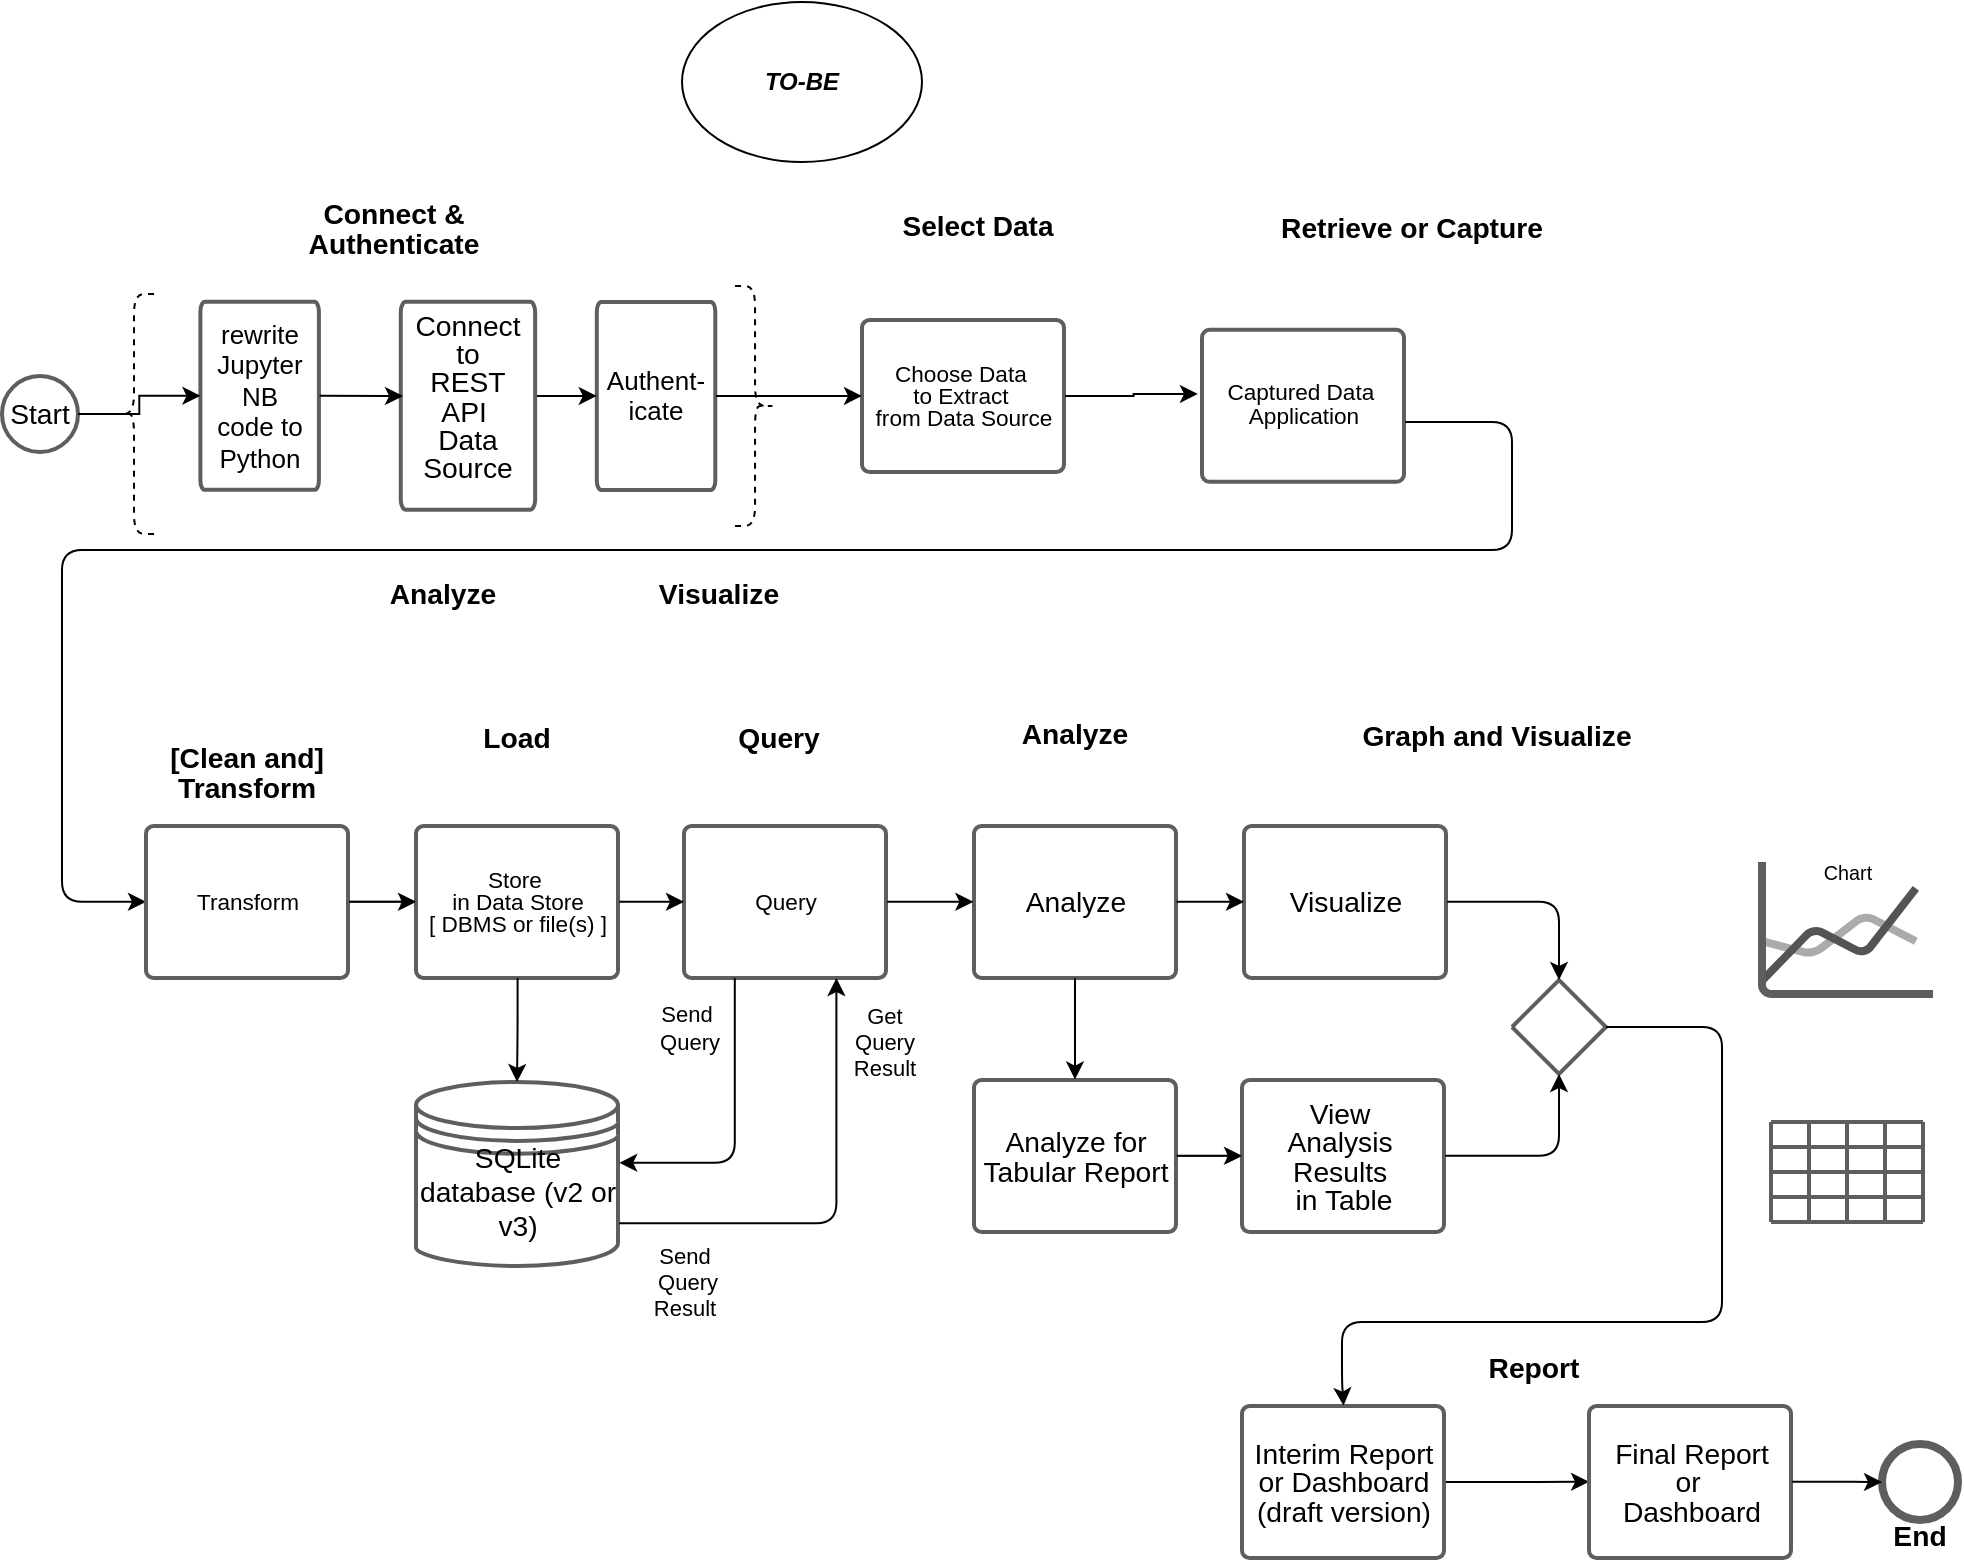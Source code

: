 <mxfile version="24.2.5" type="device">
  <diagram name="Full Analytics Workflow" id="Page_1">
    <mxGraphModel dx="908" dy="431" grid="1" gridSize="10" guides="1" tooltips="1" connect="1" arrows="1" fold="1" page="1" pageScale="1" pageWidth="1100" pageHeight="850" math="0" shadow="0">
      <root>
        <mxCell id="0" />
        <mxCell id="1" parent="0" />
        <mxCell id="2" style="vsdxID=1;fillColor=none;gradientColor=none;strokeColor=none;strokeWidth=2;spacingTop=-3;spacingBottom=-3;spacingLeft=-3;spacingRight=-3;labelBackgroundColor=none;rounded=1;html=1;whiteSpace=wrap;fontColor=#000000;" parent="1" vertex="1">
          <mxGeometry x="80" y="207" width="38.1" height="38" as="geometry" />
        </mxCell>
        <mxCell id="3" style="vsdxID=2;fillColor=#FFFFFF;gradientColor=none;shape=stencil(hVJbEoIwDDxNf5mQDOKv4+MCnoCRKh0RnAIKnt5COkIraL+SdJPdZFbQtsqSuxQIVa3Lq3yqtM4E7QSiKjKpVW0iQXtB23Op5UWXTZFyfk8MEmGoyJR7wh6NkOjTUb0k1yCgMI74gztv5aNnbG0PAH92nEecHhh7ajSDQx9tC3EcrOz0FsfS2qLQa2vJYYGOXMBAC5sZZsSA0OUep1oacFmn2shF0Peys6zetr2ICMYXuvxTja6kpb3/8U9v6Upq/dN2+Fsj+filG5h4MBfbTuU5e/PjCRP4ZjQlNjLt3w==);strokeColor=#5e5e5e;strokeWidth=2;spacingTop=-3;spacingBottom=-3;spacingLeft=-3;spacingRight=-3;labelBackgroundColor=none;rounded=1;html=1;whiteSpace=wrap;fontColor=#000000;" parent="2" vertex="1">
          <mxGeometry width="38" height="38" as="geometry" />
        </mxCell>
        <mxCell id="4" value="&lt;div style=&quot;font-size: 1px&quot;&gt;&lt;p style=&quot;align:center;margin-left:0;margin-right:0;margin-top:0px;margin-bottom:0px;text-indent:0;valign:middle;direction:ltr;&quot;&gt;&lt;font style=&quot;font-size: 14.11px; font-family: Arial; direction: ltr; letter-spacing: 0px; line-height: 100%; opacity: 1;&quot;&gt;Start&lt;/font&gt;&lt;/p&gt;&lt;/div&gt;" style="text;vsdxID=1;fillColor=none;gradientColor=none;strokeColor=none;strokeWidth=2;spacingTop=-3;spacingBottom=-3;spacingLeft=-3;spacingRight=-3;labelBackgroundColor=none;rounded=1;html=1;whiteSpace=wrap;verticalAlign=middle;align=center;;html=1;fontColor=#000000;" parent="2" vertex="1">
          <mxGeometry y="12.65" width="38.1" height="12.7" as="geometry" />
        </mxCell>
        <mxCell id="5" style="vsdxID=3;fillColor=none;gradientColor=none;strokeColor=none;strokeWidth=2;spacingTop=-3;spacingBottom=-3;spacingLeft=-3;spacingRight=-3;labelBackgroundColor=none;rounded=1;html=1;whiteSpace=wrap;fontColor=#000000;" parent="1" vertex="1">
          <mxGeometry x="680" y="183.93" width="101.6" height="76.1" as="geometry" />
        </mxCell>
        <mxCell id="6" style="vsdxID=4;fillColor=#FFFFFF;gradientColor=none;shape=stencil(fZNbEoIwDEVX018mNOODT8fHBlwBA1U6IjgVFVy9hbTSFvSvaW4mJ7cNw+29SG+Ccbg3qr6Il8ybguGOcS6rQijZ6BPDPcPtqVbirOpHlVN8S7WSw3AjcqqJezWHVGVH+RZ0BxHGqwUlqPJaP/uOrclTqqOIhAcSZg9FytiXmpBHRg4tN/2jZWI03CtpkUKMLEqHrmBoCBvds5SVA5csvz26iX4KmKz1sD4kBIQAPqAzBIYSnHgygzjKDcNfC0e1RV59LbGM7hQhtoV0jQm4f4E63s8UzKCOjxnCt/7rWkp3FvQVODVnBvHPX9SH4cfTLsiypIVx8+GG6CvaLtx/AA==);strokeColor=#5e5e5e;strokeWidth=2;spacingTop=-3;spacingBottom=-3;spacingLeft=-3;spacingRight=-3;labelBackgroundColor=none;rounded=1;html=1;whiteSpace=wrap;fontColor=#000000;" parent="5" vertex="1">
          <mxGeometry width="101" height="76" as="geometry" />
        </mxCell>
        <mxCell id="7" value="&lt;div style=&quot;font-size: 1px&quot;&gt;&lt;p style=&quot;align:center;margin-left:0;margin-right:0;margin-top:0px;margin-bottom:0px;text-indent:0;valign:middle;direction:ltr;&quot;&gt;&lt;font style=&quot;font-size: 11.29px; font-family: Arial; direction: ltr; letter-spacing: 0px; line-height: 100%; opacity: 1;&quot;&gt;Captured Data&amp;nbsp;&lt;/font&gt;&lt;/p&gt;&lt;p style=&quot;align:center;margin-left:0;margin-right:0;margin-top:0px;margin-bottom:0px;text-indent:0;valign:middle;direction:ltr;&quot;&gt;&lt;span style=&quot;font-family: Arial; font-size: 11.29px; letter-spacing: 0px; background-color: initial;&quot;&gt;Application&lt;/span&gt;&lt;br&gt;&lt;/p&gt;&lt;/div&gt;" style="text;vsdxID=3;fillColor=none;gradientColor=none;strokeColor=none;strokeWidth=2;spacingTop=-3;spacingBottom=-3;spacingLeft=-3;spacingRight=-3;labelBackgroundColor=none;rounded=1;html=1;whiteSpace=wrap;verticalAlign=middle;align=center;;html=1;fontColor=#000000;" parent="5" vertex="1">
          <mxGeometry y="-0.1" width="101.6" height="76.2" as="geometry" />
        </mxCell>
        <mxCell id="21" style="vsdxID=20;fillColor=none;gradientColor=none;strokeColor=none;strokeWidth=3;spacingTop=-3;spacingBottom=-3;spacingLeft=-3;spacingRight=-3;labelBackgroundColor=none;rounded=1;html=1;whiteSpace=wrap;fontColor=#000000;dashed=1;dashPattern=12 12;" parent="1" vertex="1">
          <mxGeometry x="166.2" y="169.93" width="72.6" height="104.1" as="geometry" />
        </mxCell>
        <mxCell id="-FW8mCHG5fzSLNDHaCp1-301" style="vsdxID=22;fillColor=none;gradientColor=none;strokeColor=none;strokeWidth=3;spacingTop=-3;spacingBottom=-3;spacingLeft=-3;spacingRight=-3;labelBackgroundColor=none;rounded=1;html=1;whiteSpace=wrap;fontColor=#000000;fontSize=14;dashed=1;dashPattern=12 12;" parent="21" vertex="1">
          <mxGeometry x="13" width="59.6" height="94.1" as="geometry" />
        </mxCell>
        <mxCell id="-FW8mCHG5fzSLNDHaCp1-302" style="vsdxID=23;fillColor=#FFFFFF;gradientColor=none;shape=stencil(fZNbEoIwDEVX018mNOODT8fHBlwBA1U6IjgVFVy9hbTSFvSvaW4mJ7cNw+29SG+Ccbg3qr6Il8ybguGOcS6rQijZ6BPDPcPtqVbirOpHlVN8S7WSw3AjcqqJezWHVGVH+RZ0BxHGqwUlqPJaP/uOrclTqqOIhAcSZg9FytiXmpBHRg4tN/2jZWI03CtpkUKMLEqHrmBoCBvds5SVA5csvz26iX4KmKz1sD4kBIQAPqAzBIYSnHgygzjKDcNfC0e1RV59LbGM7hQhtoV0jQm4f4E63s8UzKCOjxnCt/7rWkp3FvQVODVnBvHPX9SH4cfTLsiypIVx8+GG6CvaLtx/AA==);strokeColor=#5e5e5e;strokeWidth=2;spacingTop=-3;spacingBottom=-3;spacingLeft=-3;spacingRight=-3;labelBackgroundColor=none;rounded=1;html=1;whiteSpace=wrap;fontColor=#000000;" parent="-FW8mCHG5fzSLNDHaCp1-301" vertex="1">
          <mxGeometry width="59.248" height="93.976" as="geometry" />
        </mxCell>
        <mxCell id="-FW8mCHG5fzSLNDHaCp1-303" value="&lt;div style=&quot;&quot;&gt;&lt;p style=&quot;margin: 0px; text-indent: 0px; direction: ltr;&quot;&gt;&lt;font face=&quot;Arial&quot;&gt;&lt;span style=&quot;font-size: 13px;&quot;&gt;rewrite&lt;/span&gt;&lt;/font&gt;&lt;/p&gt;&lt;p style=&quot;margin: 0px; text-indent: 0px; direction: ltr;&quot;&gt;&lt;font face=&quot;Arial&quot;&gt;&lt;span style=&quot;font-size: 13px;&quot;&gt;Jupyter NB&lt;br&gt;code to Python&lt;/span&gt;&lt;/font&gt;&lt;/p&gt;&lt;/div&gt;" style="text;vsdxID=22;fillColor=none;gradientColor=none;strokeColor=none;strokeWidth=2;spacingTop=-3;spacingBottom=-3;spacingLeft=-3;spacingRight=-3;labelBackgroundColor=none;rounded=1;html=1;whiteSpace=wrap;verticalAlign=middle;align=center;;html=1;fontColor=#000000;" parent="-FW8mCHG5fzSLNDHaCp1-301" vertex="1">
          <mxGeometry y="-0.124" width="59.6" height="94.224" as="geometry" />
        </mxCell>
        <mxCell id="24" style="vsdxID=22;fillColor=none;gradientColor=none;strokeColor=none;strokeWidth=3;spacingTop=-3;spacingBottom=-3;spacingLeft=-3;spacingRight=-3;labelBackgroundColor=none;rounded=1;html=1;whiteSpace=wrap;fontColor=#000000;fontSize=14;dashed=1;dashPattern=12 12;" parent="1" vertex="1">
          <mxGeometry x="377.4" y="170" width="59.6" height="94.1" as="geometry" />
        </mxCell>
        <mxCell id="25" style="vsdxID=23;fillColor=#FFFFFF;gradientColor=none;shape=stencil(fZNbEoIwDEVX018mNOODT8fHBlwBA1U6IjgVFVy9hbTSFvSvaW4mJ7cNw+29SG+Ccbg3qr6Il8ybguGOcS6rQijZ6BPDPcPtqVbirOpHlVN8S7WSw3AjcqqJezWHVGVH+RZ0BxHGqwUlqPJaP/uOrclTqqOIhAcSZg9FytiXmpBHRg4tN/2jZWI03CtpkUKMLEqHrmBoCBvds5SVA5csvz26iX4KmKz1sD4kBIQAPqAzBIYSnHgygzjKDcNfC0e1RV59LbGM7hQhtoV0jQm4f4E63s8UzKCOjxnCt/7rWkp3FvQVODVnBvHPX9SH4cfTLsiypIVx8+GG6CvaLtx/AA==);strokeColor=#5e5e5e;strokeWidth=2;spacingTop=-3;spacingBottom=-3;spacingLeft=-3;spacingRight=-3;labelBackgroundColor=none;rounded=1;html=1;whiteSpace=wrap;fontColor=#000000;" parent="24" vertex="1">
          <mxGeometry width="59.248" height="93.976" as="geometry" />
        </mxCell>
        <mxCell id="26" value="&lt;div style=&quot;&quot;&gt;&lt;p style=&quot;margin: 0px; text-indent: 0px; direction: ltr;&quot;&gt;&lt;font style=&quot;font-family: Arial; direction: ltr; letter-spacing: 0px; line-height: 100%; opacity: 1; font-size: 13px;&quot;&gt;Authent-&lt;br&gt;icate&lt;/font&gt;&lt;/p&gt;&lt;/div&gt;" style="text;vsdxID=22;fillColor=none;gradientColor=none;strokeColor=none;strokeWidth=2;spacingTop=-3;spacingBottom=-3;spacingLeft=-3;spacingRight=-3;labelBackgroundColor=none;rounded=1;html=1;whiteSpace=wrap;verticalAlign=middle;align=center;;html=1;fontColor=#000000;" parent="24" vertex="1">
          <mxGeometry y="-0.124" width="59.6" height="94.224" as="geometry" />
        </mxCell>
        <mxCell id="47" style="vsdxID=50;fillColor=none;gradientColor=none;strokeColor=none;strokeWidth=2;spacingTop=-3;spacingBottom=-3;spacingLeft=-3;spacingRight=-3;labelBackgroundColor=none;rounded=1;html=1;whiteSpace=wrap;fontColor=#000000;" parent="1" vertex="1">
          <mxGeometry x="510" y="179" width="101.6" height="76.1" as="geometry" />
        </mxCell>
        <mxCell id="48" style="vsdxID=51;fillColor=#FFFFFF;gradientColor=none;shape=stencil(fZNbEoIwDEVX018mNOODT8fHBlwBA1U6IjgVFVy9hbTSFvSvaW4mJ7cNw+29SG+Ccbg3qr6Il8ybguGOcS6rQijZ6BPDPcPtqVbirOpHlVN8S7WSw3AjcqqJezWHVGVH+RZ0BxHGqwUlqPJaP/uOrclTqqOIhAcSZg9FytiXmpBHRg4tN/2jZWI03CtpkUKMLEqHrmBoCBvds5SVA5csvz26iX4KmKz1sD4kBIQAPqAzBIYSnHgygzjKDcNfC0e1RV59LbGM7hQhtoV0jQm4f4E63s8UzKCOjxnCt/7rWkp3FvQVODVnBvHPX9SH4cfTLsiypIVx8+GG6CvaLtx/AA==);strokeColor=#5e5e5e;strokeWidth=2;spacingTop=-3;spacingBottom=-3;spacingLeft=-3;spacingRight=-3;labelBackgroundColor=none;rounded=1;html=1;whiteSpace=wrap;fontColor=#000000;" parent="47" vertex="1">
          <mxGeometry width="101" height="76" as="geometry" />
        </mxCell>
        <mxCell id="49" value="&lt;div style=&quot;font-size: 1px&quot;&gt;&lt;p style=&quot;align:center;margin-left:0;margin-right:0;margin-top:0px;margin-bottom:0px;text-indent:0;valign:middle;direction:ltr;&quot;&gt;&lt;font style=&quot;font-size: 11.29px; font-family: Arial; direction: ltr; letter-spacing: 0px; line-height: 100%; opacity: 1;&quot;&gt;Choose Data&amp;nbsp;&lt;/font&gt;&lt;/p&gt;&lt;p style=&quot;align:center;margin-left:0;margin-right:0;margin-top:0px;margin-bottom:0px;text-indent:0;valign:middle;direction:ltr;&quot;&gt;&lt;font style=&quot;font-size: 11.29px; font-family: Arial; direction: ltr; letter-spacing: 0px; line-height: 100%; opacity: 1;&quot;&gt;to Extract&amp;nbsp;&lt;/font&gt;&lt;/p&gt;&lt;p style=&quot;align:center;margin-left:0;margin-right:0;margin-top:0px;margin-bottom:0px;text-indent:0;valign:middle;direction:ltr;&quot;&gt;&lt;font style=&quot;font-size: 11.29px; font-family: Arial; direction: ltr; letter-spacing: 0px; line-height: 100%; opacity: 1;&quot;&gt;from Data Source&lt;/font&gt;&lt;/p&gt;&lt;/div&gt;" style="text;vsdxID=50;fillColor=none;gradientColor=none;strokeColor=none;strokeWidth=2;spacingTop=-3;spacingBottom=-3;spacingLeft=-3;spacingRight=-3;labelBackgroundColor=none;rounded=1;html=1;whiteSpace=wrap;verticalAlign=middle;align=center;;html=1;fontColor=#000000;" parent="47" vertex="1">
          <mxGeometry y="-0.1" width="101.6" height="76.2" as="geometry" />
        </mxCell>
        <mxCell id="56" style="vsdxID=56;fillColor=none;gradientColor=none;fillOpacity=0;strokeOpacity=0;strokeWidth=2;spacingTop=-3;spacingBottom=-3;spacingLeft=-3;spacingRight=-3;labelBackgroundColor=none;rounded=1;strokeColor=none;html=1;whiteSpace=wrap;fontColor=#000000;fontSize=14;" parent="1" vertex="1">
          <mxGeometry x="492" y="114" width="152" height="38" as="geometry" />
        </mxCell>
        <mxCell id="57" style="vsdxID=57;fillColor=#ffffff;gradientColor=none;fillOpacity=0;strokeOpacity=0;shape=stencil(fZNRboMwDIZPk9fIsYsoj1PXXmAnQCUb0RhUKV1pT78Uh5EEWp5i+3f82cGCdue6PGmBcO5t962vpuprQe8C0bS1tqZ3J0F7QbvPzuov213aiu1T6ZQIo0dXnKMeaoTSHj/MXbMPJKk84wBn/nS/j4qDj3Po5m9g88DK48WyVMVab25kpiD4fJUB/V1SkU/AKH8gNlH6jBuF8bE4vLn6jWkD0iL/1y/kS9ZiK7d5zAsJH0CM96wfSvW0HNYK76z3RC95Z/XUQCY3RUwc9pQ2MVEGU0q4n3FiMtZIvwI6P2uKPsTvPDGGnVCsoOVoVghf/aPuMK4CL4lpGt6kMJ6ujnPx2tH+Dw==);strokeWidth=2;spacingTop=-3;spacingBottom=-3;spacingLeft=-3;spacingRight=-3;labelBackgroundColor=none;rounded=1;html=1;whiteSpace=wrap;fontColor=#000000;" parent="56" vertex="1">
          <mxGeometry width="152" height="38" as="geometry" />
        </mxCell>
        <mxCell id="58" value="&lt;div style=&quot;&quot;&gt;&lt;p style=&quot;margin: 0px; text-indent: 0px; direction: ltr;&quot;&gt;&lt;font size=&quot;1&quot; style=&quot;font-family: Arial; direction: ltr; letter-spacing: 0px; line-height: 100%; opacity: 1;&quot;&gt;&lt;b style=&quot;font-size: 14px;&quot;&gt;Select Data&lt;/b&gt;&lt;/font&gt;&lt;/p&gt;&lt;/div&gt;" style="text;vsdxID=56;fillColor=none;gradientColor=none;fillOpacity=0;strokeOpacity=0;strokeWidth=2;spacingTop=-3;spacingBottom=-3;spacingLeft=-3;spacingRight=-3;labelBackgroundColor=none;rounded=1;strokeColor=none;html=1;whiteSpace=wrap;verticalAlign=middle;align=center;;html=1;fontColor=#000000;" parent="56" vertex="1">
          <mxGeometry x="3.17" y="3.125" width="146.05" height="31.75" as="geometry" />
        </mxCell>
        <mxCell id="59" style="vsdxID=58;fillColor=none;gradientColor=none;fillOpacity=0;strokeOpacity=0;strokeWidth=2;spacingTop=-3;spacingBottom=-3;spacingLeft=-3;spacingRight=-3;labelBackgroundColor=none;rounded=1;strokeColor=none;html=1;whiteSpace=wrap;fontColor=#000000;dashed=1;" parent="1" vertex="1">
          <mxGeometry x="200" y="113" width="152" height="40" as="geometry" />
        </mxCell>
        <mxCell id="60" style="vsdxID=59;fillColor=#ffffff;gradientColor=none;fillOpacity=0;strokeOpacity=0;shape=stencil(hZNRcsIgEIZPwysDu2rCY8fqBXqCjKEN0zRxMNbY0xezaIBgmyfY/f/Zb5csw+2pqY6agTgNtv/UF1MPDcNXBmC6RlszuBPDHcPte2/1h+3PXU33Y+WUIKaIrskjb2oQlT28mR9NMcFRFmtKkPOr/75VHH2eUle6Kb4qpsCetIezJbGM1f664oAq+HydETwPl+gNEPlHpCtw77himJ+KixdXvzVdwKqKh34hX7KqkpdFzCsSPiFivGf9YKrH3LgyxLPDG8Q/A54N9y7WfFPG2GFj95DiKWwwLExFz3AhmW/iyODOLyyXJPGjP1iDjjBWYHZKGdC//1p3mNaDFse0LW1XmE/XyYVoFXH3Cw==);strokeWidth=2;spacingTop=-3;spacingBottom=-3;spacingLeft=-3;spacingRight=-3;labelBackgroundColor=none;rounded=1;html=1;whiteSpace=wrap;fontColor=#000000;" parent="59" vertex="1">
          <mxGeometry width="152" height="40" as="geometry" />
        </mxCell>
        <mxCell id="61" value="&lt;div style=&quot;font-size: 1px&quot;&gt;&lt;p style=&quot;align:center;margin-left:0;margin-right:0;margin-top:0px;margin-bottom:0px;text-indent:0;valign:middle;direction:ltr;&quot;&gt;&lt;font style=&quot;font-size: 14.11px; font-family: Arial; direction: ltr; letter-spacing: 0px; line-height: 100%; opacity: 1;&quot;&gt;&lt;b&gt;Connect &amp;amp; Authenticate&lt;/b&gt;&lt;/font&gt;&lt;/p&gt;&lt;/div&gt;" style="text;vsdxID=58;fillColor=none;gradientColor=none;fillOpacity=0;strokeOpacity=0;strokeWidth=2;spacingTop=-3;spacingBottom=-3;spacingLeft=-3;spacingRight=-3;labelBackgroundColor=none;rounded=1;strokeColor=none;html=1;whiteSpace=wrap;verticalAlign=middle;align=center;;html=1;fontColor=#000000;" parent="59" vertex="1">
          <mxGeometry x="3.17" y="2.855" width="146.05" height="34.29" as="geometry" />
        </mxCell>
        <mxCell id="143" style="vsdxID=135;fillColor=none;gradientColor=none;fillOpacity=0;strokeOpacity=0;strokeWidth=2;spacingTop=-3;spacingBottom=-3;spacingLeft=-3;spacingRight=-3;labelBackgroundColor=none;rounded=1;strokeColor=none;html=1;whiteSpace=wrap;fontColor=#000000;" parent="1" vertex="1">
          <mxGeometry x="708.8" y="114" width="152" height="38" as="geometry" />
        </mxCell>
        <mxCell id="144" style="vsdxID=136;fillColor=#ffffff;gradientColor=none;fillOpacity=0;strokeOpacity=0;shape=stencil(fZNRboMwDIZPk9fIsYsoj1PXXmAnQCUb0RhUKV1pT78Uh5EEWp5i+3f82cGCdue6PGmBcO5t962vpuprQe8C0bS1tqZ3J0F7QbvPzuov213aiu1T6ZQIo0dXnKMeaoTSHj/MXbMPJKk84wBn/nS/j4qDj3Po5m9g88DK48WyVMVab25kpiD4fJUB/V1SkU/AKH8gNlH6jBuF8bE4vLn6jWkD0iL/1y/kS9ZiK7d5zAsJH0CM96wfSvW0HNYK76z3RC95Z/XUQCY3RUwc9pQ2MVEGU0q4n3FiMtZIvwI6P2uKPsTvPDGGnVCsoOVoVghf/aPuMK4CL4lpGt6kMJ6ujnPx2tH+Dw==);strokeWidth=2;spacingTop=-3;spacingBottom=-3;spacingLeft=-3;spacingRight=-3;labelBackgroundColor=none;rounded=1;html=1;whiteSpace=wrap;fontColor=#000000;" parent="143" vertex="1">
          <mxGeometry width="152" height="38" as="geometry" />
        </mxCell>
        <mxCell id="145" value="&lt;div style=&quot;font-size: 1px&quot;&gt;&lt;p style=&quot;align:center;margin-left:0;margin-right:0;margin-top:0px;margin-bottom:0px;text-indent:0;valign:middle;direction:ltr;&quot;&gt;&lt;font style=&quot;font-size: 14.11px; font-family: Arial; direction: ltr; letter-spacing: 0px; line-height: 100%; opacity: 1;&quot;&gt;&lt;b&gt;Retrieve or Capture&lt;/b&gt;&lt;/font&gt;&lt;/p&gt;&lt;/div&gt;" style="text;vsdxID=135;fillColor=none;gradientColor=none;fillOpacity=0;strokeOpacity=0;strokeWidth=2;spacingTop=-3;spacingBottom=-3;spacingLeft=-3;spacingRight=-3;labelBackgroundColor=none;rounded=1;strokeColor=none;html=1;whiteSpace=wrap;verticalAlign=middle;align=center;;html=1;fontColor=#000000;" parent="143" vertex="1">
          <mxGeometry x="3.17" y="3.125" width="146.05" height="31.75" as="geometry" />
        </mxCell>
        <mxCell id="Qu6rMEnezqI3qGwemYrF-164" value="" style="edgeStyle=orthogonalEdgeStyle;rounded=0;orthogonalLoop=1;jettySize=auto;html=1;fontColor=#000000;" parent="1" source="23" target="26" edge="1">
          <mxGeometry relative="1" as="geometry" />
        </mxCell>
        <mxCell id="Qcy1gJZtDxz-MgVROfQz-174" style="edgeStyle=orthogonalEdgeStyle;rounded=1;orthogonalLoop=1;jettySize=auto;html=1;fontColor=#000000;entryX=0;entryY=0.5;entryDx=0;entryDy=0;" parent="1" source="7" target="-FW8mCHG5fzSLNDHaCp1-194" edge="1">
          <mxGeometry relative="1" as="geometry">
            <Array as="points">
              <mxPoint x="835" y="230" />
              <mxPoint x="835" y="294" />
              <mxPoint x="110" y="294" />
              <mxPoint x="110" y="470" />
            </Array>
            <mxPoint x="711.2" y="238" as="sourcePoint" />
            <mxPoint x="110" y="480" as="targetPoint" />
          </mxGeometry>
        </mxCell>
        <mxCell id="Qcy1gJZtDxz-MgVROfQz-183" value="" style="edgeStyle=orthogonalEdgeStyle;rounded=1;orthogonalLoop=1;jettySize=auto;html=1;fontColor=#000000;" parent="1" source="26" target="49" edge="1">
          <mxGeometry relative="1" as="geometry" />
        </mxCell>
        <mxCell id="LGKFDJto8DtLp07K-jpt-161" value="" style="shape=curlyBracket;whiteSpace=wrap;html=1;rounded=1;flipH=1;labelPosition=right;verticalLabelPosition=middle;align=left;verticalAlign=middle;dashed=1;" parent="1" vertex="1">
          <mxGeometry x="446.52" y="161.98" width="20" height="120" as="geometry" />
        </mxCell>
        <mxCell id="LGKFDJto8DtLp07K-jpt-162" value="" style="shape=curlyBracket;whiteSpace=wrap;html=1;rounded=1;labelPosition=left;verticalLabelPosition=middle;align=right;verticalAlign=middle;dashed=1;" parent="1" vertex="1">
          <mxGeometry x="136" y="166" width="20" height="120" as="geometry" />
        </mxCell>
        <mxCell id="w2VvpYyrszo1gsQ1QNz3-156" value="&lt;b&gt;&lt;i&gt;TO-BE&lt;/i&gt;&lt;/b&gt;" style="ellipse;whiteSpace=wrap;html=1;" parent="1" vertex="1">
          <mxGeometry x="420" y="20" width="120" height="80" as="geometry" />
        </mxCell>
        <mxCell id="139" value="&lt;div style=&quot;font-size: 1px&quot;&gt;&lt;p style=&quot;align:center;margin-left:0;margin-right:0;margin-top:0px;margin-bottom:0px;text-indent:0;valign:middle;direction:ltr;&quot;&gt;&lt;font style=&quot;font-size: 14.11px; font-family: Arial; direction: ltr; letter-spacing: 0px; line-height: 100%; opacity: 1;&quot;&gt;&lt;b&gt;Analyze&lt;/b&gt;&lt;/font&gt;&lt;/p&gt;&lt;/div&gt;" style="text;vsdxID=131;fillColor=none;gradientColor=none;fillOpacity=0;strokeOpacity=0;strokeWidth=2;spacingTop=-3;spacingBottom=-3;spacingLeft=-3;spacingRight=-3;labelBackgroundColor=none;rounded=1;strokeColor=none;html=1;whiteSpace=wrap;verticalAlign=middle;align=center;;html=1;fontColor=#000000;" parent="1" vertex="1">
          <mxGeometry x="272.39" y="300" width="56.52" height="31.75" as="geometry" />
        </mxCell>
        <mxCell id="w2VvpYyrszo1gsQ1QNz3-159" value="&lt;div style=&quot;font-size: 1px&quot;&gt;&lt;p style=&quot;align:center;margin-left:0;margin-right:0;margin-top:0px;margin-bottom:0px;text-indent:0;valign:middle;direction:ltr;&quot;&gt;&lt;font style=&quot;font-size: 14.11px; font-family: Arial; direction: ltr; letter-spacing: 0px; line-height: 100%; opacity: 1;&quot;&gt;&lt;b&gt;Visualize&lt;/b&gt;&lt;/font&gt;&lt;/p&gt;&lt;/div&gt;" style="text;vsdxID=131;fillColor=none;gradientColor=none;fillOpacity=0;strokeOpacity=0;strokeWidth=2;spacingTop=-3;spacingBottom=-3;spacingLeft=-3;spacingRight=-3;labelBackgroundColor=none;rounded=1;strokeColor=none;html=1;whiteSpace=wrap;verticalAlign=middle;align=center;;html=1;fontColor=#000000;" parent="1" vertex="1">
          <mxGeometry x="410" y="300" width="56.52" height="31.75" as="geometry" />
        </mxCell>
        <mxCell id="-FW8mCHG5fzSLNDHaCp1-156" style="vsdxID=5;fillColor=none;gradientColor=none;strokeColor=none;strokeWidth=2;spacingTop=-3;spacingBottom=-3;spacingLeft=-3;spacingRight=-3;labelBackgroundColor=none;rounded=1;html=1;whiteSpace=wrap;fontColor=#000000;" parent="1" vertex="1">
          <mxGeometry x="287" y="560" width="101" height="92" as="geometry" />
        </mxCell>
        <mxCell id="-FW8mCHG5fzSLNDHaCp1-157" style="vsdxID=6;fillColor=#FFFFFF;gradientColor=none;shape=stencil(hVNBcoMwDHyNrx4hQQzHTpp+IC9ggls8pZBxSEPy+hDLTG1PSDnZq5V2WYSg7amtj1ognEY7fOuLacZW0LtANH2rrRnnk6CdoO3nYPWXHc59w/djPTMRHKIb7skebITaHvbmphkDSZkquMCdP8PvQ3HyPQBcvPo7yrxyyAfTD2fL/Cxt8EAhi7L6e0ruhgm5rJTckO/wkB8wkR+wDKSw7OTh7YkDREkq9gCxJsR6aw4pZtPTBJyFzvRBZnFiFbyKKwmrymWOsdnwdTDJeC2ihbAeUhh7+uWmVGbRDd1RyvFAqWSBL+P5d6Xmg1tfXmzTdbz9YT1d9xniX4V2dw==);strokeColor=#5e5e5e;strokeWidth=2;spacingTop=-3;spacingBottom=-3;spacingLeft=-3;spacingRight=-3;labelBackgroundColor=none;rounded=1;html=1;whiteSpace=wrap;fontColor=#000000;" parent="-FW8mCHG5fzSLNDHaCp1-156" vertex="1">
          <mxGeometry width="101" height="92" as="geometry" />
        </mxCell>
        <mxCell id="-FW8mCHG5fzSLNDHaCp1-158" style="vsdxID=7;fillColor=#FFFFFF;gradientColor=none;shape=stencil(rVTRboMwDPyavEbGJlAep679gX0BKtmI1pUqpWu7r1/AqRoQFGUaT8n5jI87ZEHrU10etUA4tbb51BdTtbWgV4FoDrW2pnUnQRtB6/fG6g/bnA8V34+lYyL0iK64J+nYCKXdvZkfzRhISnLFBe78ar67iVffA8DFm7+jTIse2TJ9d7bMT8YNd6CQxB1wRYbyXGbkWR5CJYGK4EHfQlxX97fSg58+dMDLhBRESflQzOwYLwOGqkLtNGTQpB+9jkgHn9MRo9zGTKa46DYtuEsYby09tzIUNmNlIdV4bow3/2v7ShZZlPNEzpLw11LLMbghOQRPthBLx/9DMnNjppOa/ZDp2LpgV3Gxjb11h35f8SYz+z2vu7A+3m8O4t1Im18=);strokeColor=#5e5e5e;strokeWidth=2;spacingTop=-3;spacingBottom=-3;spacingLeft=-3;spacingRight=-3;labelBackgroundColor=none;rounded=1;html=1;whiteSpace=wrap;fontColor=#000000;" parent="-FW8mCHG5fzSLNDHaCp1-156" vertex="1">
          <mxGeometry width="101" height="92" as="geometry" />
        </mxCell>
        <mxCell id="-FW8mCHG5fzSLNDHaCp1-159" value="&lt;div style=&quot;&quot;&gt;&lt;p style=&quot;margin: 0px; text-indent: 0px; direction: ltr;&quot;&gt;&lt;font face=&quot;Arial&quot;&gt;&lt;span style=&quot;font-size: 14.11px;&quot;&gt;SQLite&lt;br&gt;database (v2 or v3)&lt;/span&gt;&lt;/font&gt;&lt;/p&gt;&lt;/div&gt;" style="text;vsdxID=5;fillColor=none;gradientColor=none;strokeColor=none;strokeWidth=2;spacingTop=-3;spacingBottom=-3;spacingLeft=-3;spacingRight=-3;labelBackgroundColor=none;rounded=1;html=1;whiteSpace=wrap;verticalAlign=middle;align=center;;html=1;fontColor=#000000;" parent="-FW8mCHG5fzSLNDHaCp1-156" vertex="1">
          <mxGeometry y="25.32" width="101.6" height="60.33" as="geometry" />
        </mxCell>
        <mxCell id="-FW8mCHG5fzSLNDHaCp1-160" style="vsdxID=8;fillColor=none;gradientColor=none;strokeColor=none;strokeWidth=2;spacingTop=-3;spacingBottom=-3;spacingLeft=-3;spacingRight=-3;labelBackgroundColor=none;rounded=1;html=1;whiteSpace=wrap;fontColor=#000000;" parent="1" vertex="1">
          <mxGeometry x="421" y="432" width="101" height="76" as="geometry" />
        </mxCell>
        <mxCell id="-FW8mCHG5fzSLNDHaCp1-161" style="vsdxID=9;fillColor=#FFFFFF;gradientColor=none;shape=stencil(fZNbEoIwDEVX018mNOODT8fHBlwBA1U6IjgVFVy9hbTSFvSvaW4mJ7cNw+29SG+Ccbg3qr6Il8ybguGOcS6rQijZ6BPDPcPtqVbirOpHlVN8S7WSw3AjcqqJezWHVGVH+RZ0BxHGqwUlqPJaP/uOrclTqqOIhAcSZg9FytiXmpBHRg4tN/2jZWI03CtpkUKMLEqHrmBoCBvds5SVA5csvz26iX4KmKz1sD4kBIQAPqAzBIYSnHgygzjKDcNfC0e1RV59LbGM7hQhtoV0jQm4f4E63s8UzKCOjxnCt/7rWkp3FvQVODVnBvHPX9SH4cfTLsiypIVx8+GG6CvaLtx/AA==);strokeColor=#5e5e5e;strokeWidth=2;spacingTop=-3;spacingBottom=-3;spacingLeft=-3;spacingRight=-3;labelBackgroundColor=none;rounded=1;html=1;whiteSpace=wrap;fontColor=#000000;" parent="-FW8mCHG5fzSLNDHaCp1-160" vertex="1">
          <mxGeometry width="101" height="76" as="geometry" />
        </mxCell>
        <mxCell id="-FW8mCHG5fzSLNDHaCp1-162" value="&lt;div style=&quot;font-size: 1px&quot;&gt;&lt;p style=&quot;align:center;margin-left:0;margin-right:0;margin-top:0px;margin-bottom:0px;text-indent:0;valign:middle;direction:ltr;&quot;&gt;&lt;font style=&quot;font-size: 11.29px; font-family: Arial; direction: ltr; letter-spacing: 0px; line-height: 100%; opacity: 1;&quot;&gt;Query&lt;/font&gt;&lt;/p&gt;&lt;/div&gt;" style="text;vsdxID=8;fillColor=none;gradientColor=none;strokeColor=none;strokeWidth=2;spacingTop=-3;spacingBottom=-3;spacingLeft=-3;spacingRight=-3;labelBackgroundColor=none;rounded=1;html=1;whiteSpace=wrap;verticalAlign=middle;align=center;;html=1;fontColor=#000000;" parent="-FW8mCHG5fzSLNDHaCp1-160" vertex="1">
          <mxGeometry y="-0.2" width="101.6" height="76.2" as="geometry" />
        </mxCell>
        <mxCell id="-FW8mCHG5fzSLNDHaCp1-163" style="vsdxID=11;fillColor=none;gradientColor=none;strokeColor=none;strokeWidth=2;spacingTop=-3;spacingBottom=-3;spacingLeft=-3;spacingRight=-3;labelBackgroundColor=none;rounded=1;html=1;whiteSpace=wrap;fontColor=#000000;" parent="1" vertex="1">
          <mxGeometry x="566" y="432" width="101.3" height="76" as="geometry" />
        </mxCell>
        <mxCell id="-FW8mCHG5fzSLNDHaCp1-164" style="vsdxID=12;fillColor=#FFFFFF;gradientColor=none;shape=stencil(fZNbEoIwDEVX018mNOODT8fHBlwBA1U6IjgVFVy9hbTSFvSvaW4mJ7cNw+29SG+Ccbg3qr6Il8ybguGOcS6rQijZ6BPDPcPtqVbirOpHlVN8S7WSw3AjcqqJezWHVGVH+RZ0BxHGqwUlqPJaP/uOrclTqqOIhAcSZg9FytiXmpBHRg4tN/2jZWI03CtpkUKMLEqHrmBoCBvds5SVA5csvz26iX4KmKz1sD4kBIQAPqAzBIYSnHgygzjKDcNfC0e1RV59LbGM7hQhtoV0jQm4f4E63s8UzKCOjxnCt/7rWkp3FvQVODVnBvHPX9SH4cfTLsiypIVx8+GG6CvaLtx/AA==);strokeColor=#5e5e5e;strokeWidth=2;spacingTop=-3;spacingBottom=-3;spacingLeft=-3;spacingRight=-3;labelBackgroundColor=none;rounded=1;html=1;whiteSpace=wrap;fontColor=#000000;" parent="-FW8mCHG5fzSLNDHaCp1-163" vertex="1">
          <mxGeometry width="101" height="76" as="geometry" />
        </mxCell>
        <mxCell id="-FW8mCHG5fzSLNDHaCp1-165" value="&lt;div style=&quot;font-size: 1px&quot;&gt;&lt;p style=&quot;align:center;margin-left:0;margin-right:0;margin-top:0px;margin-bottom:0px;text-indent:0;valign:middle;direction:ltr;&quot;&gt;&lt;font style=&quot;font-size: 14.11px; font-family: Arial; direction: ltr; letter-spacing: 0px; line-height: 100%; opacity: 1;&quot;&gt;Analyze&lt;/font&gt;&lt;/p&gt;&lt;/div&gt;" style="text;vsdxID=11;fillColor=none;gradientColor=none;strokeColor=none;strokeWidth=2;spacingTop=-3;spacingBottom=-3;spacingLeft=-3;spacingRight=-3;labelBackgroundColor=none;rounded=1;html=1;whiteSpace=wrap;verticalAlign=middle;align=center;;html=1;fontColor=#000000;" parent="-FW8mCHG5fzSLNDHaCp1-163" vertex="1">
          <mxGeometry x="-0.3" y="-0.2" width="101.6" height="76.2" as="geometry" />
        </mxCell>
        <mxCell id="-FW8mCHG5fzSLNDHaCp1-166" style="vsdxID=14;fillColor=none;gradientColor=none;strokeColor=none;strokeWidth=2;spacingTop=-3;spacingBottom=-3;spacingLeft=-3;spacingRight=-3;labelBackgroundColor=none;rounded=1;html=1;whiteSpace=wrap;fontColor=#000000;" parent="1" vertex="1">
          <mxGeometry x="701" y="432" width="101" height="76" as="geometry" />
        </mxCell>
        <mxCell id="-FW8mCHG5fzSLNDHaCp1-167" style="vsdxID=15;fillColor=#FFFFFF;gradientColor=none;shape=stencil(fZNbEoIwDEVX018mNOODT8fHBlwBA1U6IjgVFVy9hbTSFvSvaW4mJ7cNw+29SG+Ccbg3qr6Il8ybguGOcS6rQijZ6BPDPcPtqVbirOpHlVN8S7WSw3AjcqqJezWHVGVH+RZ0BxHGqwUlqPJaP/uOrclTqqOIhAcSZg9FytiXmpBHRg4tN/2jZWI03CtpkUKMLEqHrmBoCBvds5SVA5csvz26iX4KmKz1sD4kBIQAPqAzBIYSnHgygzjKDcNfC0e1RV59LbGM7hQhtoV0jQm4f4E63s8UzKCOjxnCt/7rWkp3FvQVODVnBvHPX9SH4cfTLsiypIVx8+GG6CvaLtx/AA==);strokeColor=#5e5e5e;strokeWidth=2;spacingTop=-3;spacingBottom=-3;spacingLeft=-3;spacingRight=-3;labelBackgroundColor=none;rounded=1;html=1;whiteSpace=wrap;fontColor=#000000;" parent="-FW8mCHG5fzSLNDHaCp1-166" vertex="1">
          <mxGeometry width="101" height="76" as="geometry" />
        </mxCell>
        <mxCell id="-FW8mCHG5fzSLNDHaCp1-168" value="&lt;div style=&quot;font-size: 1px&quot;&gt;&lt;p style=&quot;align:center;margin-left:0;margin-right:0;margin-top:0px;margin-bottom:0px;text-indent:0;valign:middle;direction:ltr;&quot;&gt;&lt;font style=&quot;font-size: 14.11px; font-family: Arial; direction: ltr; letter-spacing: 0px; line-height: 100%; opacity: 1;&quot;&gt;Visualize&lt;/font&gt;&lt;/p&gt;&lt;/div&gt;" style="text;vsdxID=14;fillColor=none;gradientColor=none;strokeColor=none;strokeWidth=2;spacingTop=-3;spacingBottom=-3;spacingLeft=-3;spacingRight=-3;labelBackgroundColor=none;rounded=1;html=1;whiteSpace=wrap;verticalAlign=middle;align=center;;html=1;fontColor=#000000;" parent="-FW8mCHG5fzSLNDHaCp1-166" vertex="1">
          <mxGeometry y="-0.2" width="101.6" height="76.2" as="geometry" />
        </mxCell>
        <mxCell id="-FW8mCHG5fzSLNDHaCp1-169" style="vsdxID=25;edgeStyle=none;startArrow=none;endArrow=block;startSize=5;endSize=5;strokeColor=#5E5E5E;spacingTop=-3;spacingBottom=-3;spacingLeft=-3;spacingRight=-3;verticalAlign=middle;html=1;labelBackgroundColor=none;rounded=1;entryX=0;entryY=0.5;entryDx=0;entryDy=0;fontColor=#000000;" parent="1" source="-FW8mCHG5fzSLNDHaCp1-194" target="-FW8mCHG5fzSLNDHaCp1-179" edge="1">
          <mxGeometry relative="1" as="geometry">
            <mxPoint as="offset" />
            <Array as="points" />
            <mxPoint x="254" y="470" as="sourcePoint" />
            <mxPoint x="286" y="470" as="targetPoint" />
          </mxGeometry>
        </mxCell>
        <mxCell id="-FW8mCHG5fzSLNDHaCp1-170" style="vsdxID=28;fillColor=none;gradientColor=none;strokeColor=none;strokeWidth=2;spacingTop=-3;spacingBottom=-3;spacingLeft=-3;spacingRight=-3;labelBackgroundColor=none;rounded=1;html=1;whiteSpace=wrap;fontColor=#000000;" parent="1" vertex="1">
          <mxGeometry x="566" y="559" width="101.3" height="76" as="geometry" />
        </mxCell>
        <mxCell id="-FW8mCHG5fzSLNDHaCp1-171" style="vsdxID=29;fillColor=#FFFFFF;gradientColor=none;shape=stencil(fZNbEoIwDEVX018mNOODT8fHBlwBA1U6IjgVFVy9hbTSFvSvaW4mJ7cNw+29SG+Ccbg3qr6Il8ybguGOcS6rQijZ6BPDPcPtqVbirOpHlVN8S7WSw3AjcqqJezWHVGVH+RZ0BxHGqwUlqPJaP/uOrclTqqOIhAcSZg9FytiXmpBHRg4tN/2jZWI03CtpkUKMLEqHrmBoCBvds5SVA5csvz26iX4KmKz1sD4kBIQAPqAzBIYSnHgygzjKDcNfC0e1RV59LbGM7hQhtoV0jQm4f4E63s8UzKCOjxnCt/7rWkp3FvQVODVnBvHPX9SH4cfTLsiypIVx8+GG6CvaLtx/AA==);strokeColor=#5e5e5e;strokeWidth=2;spacingTop=-3;spacingBottom=-3;spacingLeft=-3;spacingRight=-3;labelBackgroundColor=none;rounded=1;html=1;whiteSpace=wrap;fontColor=#000000;" parent="-FW8mCHG5fzSLNDHaCp1-170" vertex="1">
          <mxGeometry width="101" height="76" as="geometry" />
        </mxCell>
        <mxCell id="-FW8mCHG5fzSLNDHaCp1-172" value="&lt;div style=&quot;font-size: 1px&quot;&gt;&lt;p style=&quot;align:center;margin-left:0;margin-right:0;margin-top:0px;margin-bottom:0px;text-indent:0;valign:middle;direction:ltr;&quot;&gt;&lt;font style=&quot;font-size: 14.11px; font-family: Arial; direction: ltr; letter-spacing: 0px; line-height: 100%; opacity: 1;&quot;&gt;Analyze for Tabular Report &lt;/font&gt;&lt;/p&gt;&lt;/div&gt;" style="text;vsdxID=28;fillColor=none;gradientColor=none;strokeColor=none;strokeWidth=2;spacingTop=-3;spacingBottom=-3;spacingLeft=-3;spacingRight=-3;labelBackgroundColor=none;rounded=1;html=1;whiteSpace=wrap;verticalAlign=middle;align=center;;html=1;fontColor=#000000;" parent="-FW8mCHG5fzSLNDHaCp1-170" vertex="1">
          <mxGeometry x="-0.3" y="-0.2" width="101.6" height="76.2" as="geometry" />
        </mxCell>
        <mxCell id="-FW8mCHG5fzSLNDHaCp1-173" style="vsdxID=30;edgeStyle=none;startArrow=none;endArrow=block;startSize=5;endSize=5;strokeColor=#5E5E5E;spacingTop=-3;spacingBottom=-3;spacingLeft=-3;spacingRight=-3;verticalAlign=middle;html=1;labelBackgroundColor=none;rounded=1;fontColor=#000000;" parent="1" edge="1">
          <mxGeometry relative="1" as="geometry">
            <mxPoint as="offset" />
            <Array as="points" />
            <mxPoint x="668" y="597" as="sourcePoint" />
            <mxPoint x="700" y="597" as="targetPoint" />
          </mxGeometry>
        </mxCell>
        <mxCell id="-FW8mCHG5fzSLNDHaCp1-174" style="vsdxID=31;fillColor=none;gradientColor=none;strokeColor=none;strokeWidth=2;spacingTop=-3;spacingBottom=-3;spacingLeft=-3;spacingRight=-3;labelBackgroundColor=none;rounded=1;html=1;whiteSpace=wrap;fontColor=#000000;" parent="1" vertex="1">
          <mxGeometry x="700" y="559" width="101" height="76" as="geometry" />
        </mxCell>
        <mxCell id="-FW8mCHG5fzSLNDHaCp1-175" style="vsdxID=32;fillColor=#FFFFFF;gradientColor=none;shape=stencil(fZNbEoIwDEVX018mNOODT8fHBlwBA1U6IjgVFVy9hbTSFvSvaW4mJ7cNw+29SG+Ccbg3qr6Il8ybguGOcS6rQijZ6BPDPcPtqVbirOpHlVN8S7WSw3AjcqqJezWHVGVH+RZ0BxHGqwUlqPJaP/uOrclTqqOIhAcSZg9FytiXmpBHRg4tN/2jZWI03CtpkUKMLEqHrmBoCBvds5SVA5csvz26iX4KmKz1sD4kBIQAPqAzBIYSnHgygzjKDcNfC0e1RV59LbGM7hQhtoV0jQm4f4E63s8UzKCOjxnCt/7rWkp3FvQVODVnBvHPX9SH4cfTLsiypIVx8+GG6CvaLtx/AA==);strokeColor=#5e5e5e;strokeWidth=2;spacingTop=-3;spacingBottom=-3;spacingLeft=-3;spacingRight=-3;labelBackgroundColor=none;rounded=1;html=1;whiteSpace=wrap;fontColor=#000000;" parent="-FW8mCHG5fzSLNDHaCp1-174" vertex="1">
          <mxGeometry width="101" height="76" as="geometry" />
        </mxCell>
        <mxCell id="-FW8mCHG5fzSLNDHaCp1-176" value="&lt;div style=&quot;font-size: 1px&quot;&gt;&lt;p style=&quot;align:center;margin-left:0;margin-right:0;margin-top:0px;margin-bottom:0px;text-indent:0;valign:middle;direction:ltr;&quot;&gt;&lt;font style=&quot;font-size: 14.11px; font-family: Arial; direction: ltr; letter-spacing: 0px; line-height: 100%; opacity: 1;&quot;&gt;View&amp;nbsp;&lt;/font&gt;&lt;/p&gt;&lt;p style=&quot;align:center;margin-left:0;margin-right:0;margin-top:0px;margin-bottom:0px;text-indent:0;valign:middle;direction:ltr;&quot;&gt;&lt;font style=&quot;font-size: 14.11px; font-family: Arial; direction: ltr; letter-spacing: 0px; line-height: 100%; opacity: 1;&quot;&gt;Analysis&amp;nbsp;&lt;/font&gt;&lt;/p&gt;&lt;p style=&quot;align:center;margin-left:0;margin-right:0;margin-top:0px;margin-bottom:0px;text-indent:0;valign:middle;direction:ltr;&quot;&gt;&lt;font style=&quot;font-size: 14.11px; font-family: Arial; direction: ltr; letter-spacing: 0px; line-height: 100%; opacity: 1;&quot;&gt;Results&amp;nbsp;&lt;/font&gt;&lt;/p&gt;&lt;p style=&quot;align:center;margin-left:0;margin-right:0;margin-top:0px;margin-bottom:0px;text-indent:0;valign:middle;direction:ltr;&quot;&gt;&lt;font style=&quot;font-size: 14.11px; font-family: Arial; direction: ltr; letter-spacing: 0px; line-height: 100%; opacity: 1;&quot;&gt;in Table&lt;/font&gt;&lt;/p&gt;&lt;/div&gt;" style="text;vsdxID=31;fillColor=none;gradientColor=none;strokeColor=none;strokeWidth=2;spacingTop=-3;spacingBottom=-3;spacingLeft=-3;spacingRight=-3;labelBackgroundColor=none;rounded=1;html=1;whiteSpace=wrap;verticalAlign=middle;align=center;;html=1;fontColor=#000000;" parent="-FW8mCHG5fzSLNDHaCp1-174" vertex="1">
          <mxGeometry y="-0.2" width="101.6" height="76.2" as="geometry" />
        </mxCell>
        <mxCell id="-FW8mCHG5fzSLNDHaCp1-177" style="vsdxID=33;fillColor=none;gradientColor=none;strokeColor=none;strokeWidth=2;spacingTop=-3;spacingBottom=-3;spacingLeft=-3;spacingRight=-3;labelBackgroundColor=none;rounded=1;html=1;whiteSpace=wrap;fontColor=#000000;" parent="1" vertex="1">
          <mxGeometry x="287" y="432" width="101" height="76" as="geometry" />
        </mxCell>
        <mxCell id="-FW8mCHG5fzSLNDHaCp1-178" style="vsdxID=34;fillColor=#FFFFFF;gradientColor=none;shape=stencil(fZNbEoIwDEVX018mNOODT8fHBlwBA1U6IjgVFVy9hbTSFvSvaW4mJ7cNw+29SG+Ccbg3qr6Il8ybguGOcS6rQijZ6BPDPcPtqVbirOpHlVN8S7WSw3AjcqqJezWHVGVH+RZ0BxHGqwUlqPJaP/uOrclTqqOIhAcSZg9FytiXmpBHRg4tN/2jZWI03CtpkUKMLEqHrmBoCBvds5SVA5csvz26iX4KmKz1sD4kBIQAPqAzBIYSnHgygzjKDcNfC0e1RV59LbGM7hQhtoV0jQm4f4E63s8UzKCOjxnCt/7rWkp3FvQVODVnBvHPX9SH4cfTLsiypIVx8+GG6CvaLtx/AA==);strokeColor=#5e5e5e;strokeWidth=2;spacingTop=-3;spacingBottom=-3;spacingLeft=-3;spacingRight=-3;labelBackgroundColor=none;rounded=1;html=1;whiteSpace=wrap;fontColor=#000000;" parent="-FW8mCHG5fzSLNDHaCp1-177" vertex="1">
          <mxGeometry width="101" height="76" as="geometry" />
        </mxCell>
        <mxCell id="-FW8mCHG5fzSLNDHaCp1-179" value="&lt;div style=&quot;font-size: 1px&quot;&gt;&lt;p style=&quot;align:center;margin-left:0;margin-right:0;margin-top:0px;margin-bottom:0px;text-indent:0;valign:middle;direction:ltr;&quot;&gt;&lt;font style=&quot;font-size: 11.29px; font-family: Arial; direction: ltr; letter-spacing: 0px; line-height: 100%; opacity: 1;&quot;&gt;Store&amp;nbsp;&lt;/font&gt;&lt;/p&gt;&lt;p style=&quot;align:center;margin-left:0;margin-right:0;margin-top:0px;margin-bottom:0px;text-indent:0;valign:middle;direction:ltr;&quot;&gt;&lt;font style=&quot;font-size: 11.29px; font-family: Arial; direction: ltr; letter-spacing: 0px; line-height: 100%; opacity: 1;&quot;&gt;in Data Store&lt;/font&gt;&lt;/p&gt;&lt;p style=&quot;align:center;margin-left:0;margin-right:0;margin-top:0px;margin-bottom:0px;text-indent:0;valign:middle;direction:ltr;&quot;&gt;&lt;font style=&quot;font-size: 11.29px; font-family: Arial; direction: ltr; letter-spacing: 0px; line-height: 100%; opacity: 1;&quot;&gt;[ DBMS or file(s) ]&lt;/font&gt;&lt;/p&gt;&lt;/div&gt;" style="text;vsdxID=33;fillColor=none;gradientColor=none;strokeColor=none;strokeWidth=2;spacingTop=-3;spacingBottom=-3;spacingLeft=-3;spacingRight=-3;labelBackgroundColor=none;rounded=1;html=1;whiteSpace=wrap;verticalAlign=middle;align=center;;html=1;fontColor=#000000;" parent="-FW8mCHG5fzSLNDHaCp1-177" vertex="1">
          <mxGeometry y="-0.2" width="101.6" height="76.2" as="geometry" />
        </mxCell>
        <mxCell id="-FW8mCHG5fzSLNDHaCp1-180" value="" style="edgeStyle=orthogonalEdgeStyle;rounded=1;orthogonalLoop=1;jettySize=auto;html=1;fontColor=#000000;" parent="1" source="-FW8mCHG5fzSLNDHaCp1-181" target="-FW8mCHG5fzSLNDHaCp1-188" edge="1">
          <mxGeometry relative="1" as="geometry" />
        </mxCell>
        <mxCell id="-FW8mCHG5fzSLNDHaCp1-181" style="vsdxID=38;fillColor=none;gradientColor=none;strokeColor=none;strokeWidth=2;spacingTop=-3;spacingBottom=-3;spacingLeft=-3;spacingRight=-3;labelBackgroundColor=none;rounded=1;html=1;whiteSpace=wrap;fontColor=#000000;" parent="1" vertex="1">
          <mxGeometry x="700" y="722" width="101" height="76" as="geometry" />
        </mxCell>
        <mxCell id="-FW8mCHG5fzSLNDHaCp1-182" style="vsdxID=39;fillColor=#FFFFFF;gradientColor=none;shape=stencil(fZNbEoIwDEVX018mNOODT8fHBlwBA1U6IjgVFVy9hbTSFvSvaW4mJ7cNw+29SG+Ccbg3qr6Il8ybguGOcS6rQijZ6BPDPcPtqVbirOpHlVN8S7WSw3AjcqqJezWHVGVH+RZ0BxHGqwUlqPJaP/uOrclTqqOIhAcSZg9FytiXmpBHRg4tN/2jZWI03CtpkUKMLEqHrmBoCBvds5SVA5csvz26iX4KmKz1sD4kBIQAPqAzBIYSnHgygzjKDcNfC0e1RV59LbGM7hQhtoV0jQm4f4E63s8UzKCOjxnCt/7rWkp3FvQVODVnBvHPX9SH4cfTLsiypIVx8+GG6CvaLtx/AA==);strokeColor=#5e5e5e;strokeWidth=2;spacingTop=-3;spacingBottom=-3;spacingLeft=-3;spacingRight=-3;labelBackgroundColor=none;rounded=1;html=1;whiteSpace=wrap;fontColor=#000000;" parent="-FW8mCHG5fzSLNDHaCp1-181" vertex="1">
          <mxGeometry width="101" height="76" as="geometry" />
        </mxCell>
        <mxCell id="-FW8mCHG5fzSLNDHaCp1-183" value="&lt;div style=&quot;font-size: 1px&quot;&gt;&lt;p style=&quot;align:center;margin-left:0;margin-right:0;margin-top:0px;margin-bottom:0px;text-indent:0;valign:middle;direction:ltr;&quot;&gt;&lt;font style=&quot;font-size: 14.11px; font-family: Arial; direction: ltr; letter-spacing: 0px; line-height: 100%; opacity: 1;&quot;&gt;Interim Report&lt;/font&gt;&lt;/p&gt;&lt;p style=&quot;align:center;margin-left:0;margin-right:0;margin-top:0px;margin-bottom:0px;text-indent:0;valign:middle;direction:ltr;&quot;&gt;&lt;font style=&quot;font-size: 14.11px; font-family: Arial; direction: ltr; letter-spacing: 0px; line-height: 100%; opacity: 1;&quot;&gt;or Dashboard&lt;/font&gt;&lt;/p&gt;&lt;p style=&quot;align:center;margin-left:0;margin-right:0;margin-top:0px;margin-bottom:0px;text-indent:0;valign:middle;direction:ltr;&quot;&gt;&lt;font style=&quot;font-size: 14.11px; font-family: Arial; direction: ltr; letter-spacing: 0px; line-height: 100%; opacity: 1;&quot;&gt;(draft version)&lt;/font&gt;&lt;/p&gt;&lt;/div&gt;" style="text;vsdxID=38;fillColor=none;gradientColor=none;strokeColor=none;strokeWidth=2;spacingTop=-3;spacingBottom=-3;spacingLeft=-3;spacingRight=-3;labelBackgroundColor=none;rounded=1;html=1;whiteSpace=wrap;verticalAlign=middle;align=center;;html=1;fontColor=#000000;" parent="-FW8mCHG5fzSLNDHaCp1-181" vertex="1">
          <mxGeometry y="-0.2" width="101.6" height="76.2" as="geometry" />
        </mxCell>
        <mxCell id="-FW8mCHG5fzSLNDHaCp1-184" style="vsdxID=40;fillColor=none;gradientColor=none;strokeColor=none;strokeWidth=2;spacingTop=-3;spacingBottom=-3;spacingLeft=-3;spacingRight=-3;labelBackgroundColor=none;rounded=1;html=1;whiteSpace=wrap;fontColor=#000000;" parent="1" vertex="1">
          <mxGeometry x="835" y="509" width="47" height="47" as="geometry" />
        </mxCell>
        <mxCell id="-FW8mCHG5fzSLNDHaCp1-185" style="vsdxID=41;fillColor=#FFFFFF;gradientColor=none;shape=stencil(UzV2Ls5ILEhVNTIoLinKz04tz0wpyVA1dlE1MsrMy0gtyiwBslSNXVWNndPyi1LTi/JL81Ig/IJEkEoQKze/DGRCBUSfAUiHkUElhGcK4bpBVOZk5iGpNEVVikeloQHZpsK0YlWLz1QgA+HFtMycHEgIIcujBwlQCBKcxq4A);strokeColor=#5e5e5e;strokeWidth=2;spacingTop=-3;spacingBottom=-3;spacingLeft=-3;spacingRight=-3;labelBackgroundColor=none;rounded=0;html=1;whiteSpace=wrap;fontColor=#000000;" parent="-FW8mCHG5fzSLNDHaCp1-184" vertex="1">
          <mxGeometry width="47" height="47" as="geometry" />
        </mxCell>
        <mxCell id="-FW8mCHG5fzSLNDHaCp1-186" style="vsdxID=45;fillColor=none;gradientColor=none;strokeColor=none;strokeWidth=2;spacingTop=-3;spacingBottom=-3;spacingLeft=-3;spacingRight=-3;labelBackgroundColor=none;rounded=1;html=1;whiteSpace=wrap;fontColor=#000000;" parent="1" vertex="1">
          <mxGeometry x="873.5" y="722" width="101" height="76" as="geometry" />
        </mxCell>
        <mxCell id="-FW8mCHG5fzSLNDHaCp1-187" style="vsdxID=46;fillColor=#FFFFFF;gradientColor=none;shape=stencil(fZNbEoIwDEVX018mNOODT8fHBlwBA1U6IjgVFVy9hbTSFvSvaW4mJ7cNw+29SG+Ccbg3qr6Il8ybguGOcS6rQijZ6BPDPcPtqVbirOpHlVN8S7WSw3AjcqqJezWHVGVH+RZ0BxHGqwUlqPJaP/uOrclTqqOIhAcSZg9FytiXmpBHRg4tN/2jZWI03CtpkUKMLEqHrmBoCBvds5SVA5csvz26iX4KmKz1sD4kBIQAPqAzBIYSnHgygzjKDcNfC0e1RV59LbGM7hQhtoV0jQm4f4E63s8UzKCOjxnCt/7rWkp3FvQVODVnBvHPX9SH4cfTLsiypIVx8+GG6CvaLtx/AA==);strokeColor=#5e5e5e;strokeWidth=2;spacingTop=-3;spacingBottom=-3;spacingLeft=-3;spacingRight=-3;labelBackgroundColor=none;rounded=1;html=1;whiteSpace=wrap;fontColor=#000000;" parent="-FW8mCHG5fzSLNDHaCp1-186" vertex="1">
          <mxGeometry width="101" height="76" as="geometry" />
        </mxCell>
        <mxCell id="-FW8mCHG5fzSLNDHaCp1-188" value="&lt;div style=&quot;font-size: 1px&quot;&gt;&lt;p style=&quot;align:center;margin-left:0;margin-right:0;margin-top:0px;margin-bottom:0px;text-indent:0;valign:middle;direction:ltr;&quot;&gt;&lt;font style=&quot;font-size: 14.11px; font-family: Arial; direction: ltr; letter-spacing: 0px; line-height: 100%; opacity: 1;&quot;&gt;Final Report &lt;/font&gt;&lt;/p&gt;&lt;p style=&quot;align:center;margin-left:0;margin-right:0;margin-top:0px;margin-bottom:0px;text-indent:0;valign:middle;direction:ltr;&quot;&gt;&lt;font style=&quot;font-size: 14.11px; font-family: Arial; direction: ltr; letter-spacing: 0px; line-height: 100%; opacity: 1;&quot;&gt;or&amp;nbsp;&lt;/font&gt;&lt;/p&gt;&lt;p style=&quot;align:center;margin-left:0;margin-right:0;margin-top:0px;margin-bottom:0px;text-indent:0;valign:middle;direction:ltr;&quot;&gt;&lt;font style=&quot;font-size: 14.11px; font-family: Arial; direction: ltr; letter-spacing: 0px; line-height: 100%; opacity: 1;&quot;&gt;Dashboard&lt;/font&gt;&lt;/p&gt;&lt;/div&gt;" style="text;vsdxID=45;fillColor=none;gradientColor=none;strokeColor=none;strokeWidth=2;spacingTop=-3;spacingBottom=-3;spacingLeft=-3;spacingRight=-3;labelBackgroundColor=none;rounded=1;html=1;whiteSpace=wrap;verticalAlign=middle;align=center;;html=1;fontColor=#000000;" parent="-FW8mCHG5fzSLNDHaCp1-186" vertex="1">
          <mxGeometry y="-0.2" width="101.6" height="76.2" as="geometry" />
        </mxCell>
        <mxCell id="-FW8mCHG5fzSLNDHaCp1-189" style="vsdxID=47;fillColor=none;gradientColor=none;strokeColor=none;strokeWidth=4;spacingTop=-3;spacingBottom=-3;spacingLeft=-3;spacingRight=-3;labelBackgroundColor=none;rounded=1;html=1;whiteSpace=wrap;fontColor=#000000;fontStyle=1" parent="1" vertex="1">
          <mxGeometry x="1020" y="741" width="38" height="38" as="geometry" />
        </mxCell>
        <mxCell id="-FW8mCHG5fzSLNDHaCp1-190" style="vsdxID=48;fillColor=#FFFFFF;gradientColor=none;shape=stencil(hVJbEoIwDDxNf5mQDOKv4+MCnoCRKh0RnAIKnt5COkIraL+SdJPdZFbQtsqSuxQIVa3Lq3yqtM4E7QSiKjKpVW0iQXtB23Op5UWXTZFyfk8MEmGoyJR7wh6NkOjTUb0k1yCgMI74gztv5aNnbG0PAH92nEecHhh7ajSDQx9tC3EcrOz0FsfS2qLQa2vJYYGOXMBAC5sZZsSA0OUep1oacFmn2shF0Peys6zetr2ICMYXuvxTja6kpb3/8U9v6Upq/dN2+Fsj+filG5h4MBfbTuU5e/PjCRP4ZjQlNjLt3w==);strokeColor=#5e5e5e;strokeWidth=4;spacingTop=-3;spacingBottom=-3;spacingLeft=-3;spacingRight=-3;labelBackgroundColor=none;rounded=1;html=1;whiteSpace=wrap;fontColor=#000000;" parent="-FW8mCHG5fzSLNDHaCp1-189" vertex="1">
          <mxGeometry width="38" height="38" as="geometry" />
        </mxCell>
        <mxCell id="-FW8mCHG5fzSLNDHaCp1-191" value="&lt;div style=&quot;font-size: 1px&quot;&gt;&lt;p style=&quot;align:center;margin-left:0;margin-right:0;margin-top:0px;margin-bottom:0px;text-indent:0;valign:middle;direction:ltr;&quot;&gt;&lt;font style=&quot;font-size: 14.11px; font-family: Arial; direction: ltr; letter-spacing: 0px; line-height: 100%; opacity: 1;&quot;&gt;&lt;b&gt;End&lt;/b&gt;&lt;/font&gt;&lt;/p&gt;&lt;/div&gt;" style="text;vsdxID=47;fillColor=none;gradientColor=none;strokeColor=none;strokeWidth=4;spacingTop=-3;spacingBottom=-3;spacingLeft=-3;spacingRight=-3;labelBackgroundColor=none;rounded=1;html=1;whiteSpace=wrap;verticalAlign=middle;align=center;;html=1;fontColor=#000000;" parent="-FW8mCHG5fzSLNDHaCp1-189" vertex="1">
          <mxGeometry y="39.27" width="38.1" height="12.7" as="geometry" />
        </mxCell>
        <mxCell id="-FW8mCHG5fzSLNDHaCp1-192" style="vsdxID=54;fillColor=none;gradientColor=none;strokeColor=none;strokeWidth=2;spacingTop=-3;spacingBottom=-3;spacingLeft=-3;spacingRight=-3;labelBackgroundColor=none;rounded=1;html=1;whiteSpace=wrap;fontColor=#000000;" parent="1" vertex="1">
          <mxGeometry x="152" y="432" width="101" height="76" as="geometry" />
        </mxCell>
        <mxCell id="-FW8mCHG5fzSLNDHaCp1-193" style="vsdxID=55;fillColor=#FFFFFF;gradientColor=none;shape=stencil(fZNbEoIwDEVX018mNOODT8fHBlwBA1U6IjgVFVy9hbTSFvSvaW4mJ7cNw+29SG+Ccbg3qr6Il8ybguGOcS6rQijZ6BPDPcPtqVbirOpHlVN8S7WSw3AjcqqJezWHVGVH+RZ0BxHGqwUlqPJaP/uOrclTqqOIhAcSZg9FytiXmpBHRg4tN/2jZWI03CtpkUKMLEqHrmBoCBvds5SVA5csvz26iX4KmKz1sD4kBIQAPqAzBIYSnHgygzjKDcNfC0e1RV59LbGM7hQhtoV0jQm4f4E63s8UzKCOjxnCt/7rWkp3FvQVODVnBvHPX9SH4cfTLsiypIVx8+GG6CvaLtx/AA==);strokeColor=#5e5e5e;strokeWidth=2;spacingTop=-3;spacingBottom=-3;spacingLeft=-3;spacingRight=-3;labelBackgroundColor=none;rounded=1;html=1;whiteSpace=wrap;fontColor=#000000;" parent="-FW8mCHG5fzSLNDHaCp1-192" vertex="1">
          <mxGeometry width="101" height="76" as="geometry" />
        </mxCell>
        <mxCell id="-FW8mCHG5fzSLNDHaCp1-194" value="&lt;div style=&quot;font-size: 1px&quot;&gt;&lt;p style=&quot;align:center;margin-left:0;margin-right:0;margin-top:0px;margin-bottom:0px;text-indent:0;valign:middle;direction:ltr;&quot;&gt;&lt;font style=&quot;font-size: 11.29px; font-family: Arial; direction: ltr; letter-spacing: 0px; line-height: 100%; opacity: 1;&quot;&gt;Transform&lt;/font&gt;&lt;/p&gt;&lt;/div&gt;" style="text;vsdxID=54;fillColor=none;gradientColor=none;strokeColor=none;strokeWidth=2;spacingTop=-3;spacingBottom=-3;spacingLeft=-3;spacingRight=-3;labelBackgroundColor=none;rounded=1;html=1;whiteSpace=wrap;verticalAlign=middle;align=center;;html=1;fontColor=#000000;" parent="-FW8mCHG5fzSLNDHaCp1-192" vertex="1">
          <mxGeometry y="-0.2" width="101.6" height="76.2" as="geometry" />
        </mxCell>
        <mxCell id="-FW8mCHG5fzSLNDHaCp1-195" style="vsdxID=60;fillColor=none;gradientColor=none;fillOpacity=0;strokeOpacity=0;strokeWidth=2;spacingTop=-3;spacingBottom=-3;spacingLeft=-3;spacingRight=-3;labelBackgroundColor=none;rounded=1;strokeColor=none;html=1;whiteSpace=wrap;fontColor=#000000;" parent="1" vertex="1">
          <mxGeometry x="152" y="385" width="101" height="40" as="geometry" />
        </mxCell>
        <mxCell id="-FW8mCHG5fzSLNDHaCp1-196" style="vsdxID=61;fillColor=#ffffff;gradientColor=none;fillOpacity=0;strokeOpacity=0;shape=stencil(hZNRkoIwDIZP09dOaATto+PqBTwBI92lsyw4FRU9/VZSlrZblacm+f/pl5Qw3Jzq8qiYgFNvum911VVfM/xgQui2Vkb39sRwy3Dz2Rn1ZbpzW1F8LK1SwJhRFXmyh1pAaQ57fVeUA47ZMqcCOX+6y+PGwdWpdKNI8sVyTOxIezgbEmeh2oULLlB6n7tnEI6HF9IZROAfkELkE9oNfcF4O6wtQKNbD1YWXOQBMLyilSvbfEgMESFACPisI4z1mBpYAnl2OAO8GfFsmLrIebEKsf3GppTkMaw/LYxVz3i9J0laEsDzK2f/WcKH/6P1esJQgck5JUhf/7n2MK4ILY9uGtowvx6vlE3ROuL2Fw==);strokeWidth=2;spacingTop=-3;spacingBottom=-3;spacingLeft=-3;spacingRight=-3;labelBackgroundColor=none;rounded=1;html=1;whiteSpace=wrap;fontColor=#000000;" parent="-FW8mCHG5fzSLNDHaCp1-195" vertex="1">
          <mxGeometry width="101" height="40" as="geometry" />
        </mxCell>
        <mxCell id="-FW8mCHG5fzSLNDHaCp1-197" value="&lt;div style=&quot;font-size: 1px&quot;&gt;&lt;p style=&quot;align:center;margin-left:0;margin-right:0;margin-top:0px;margin-bottom:0px;text-indent:0;valign:middle;direction:ltr;&quot;&gt;&lt;font style=&quot;font-size: 14.11px; font-family: Arial; direction: ltr; letter-spacing: 0px; line-height: 100%; opacity: 1;&quot;&gt;&lt;b&gt;[Clean and] Transform&lt;/b&gt;&lt;/font&gt;&lt;/p&gt;&lt;/div&gt;" style="text;vsdxID=60;fillColor=none;gradientColor=none;fillOpacity=0;strokeOpacity=0;strokeWidth=2;spacingTop=-3;spacingBottom=-3;spacingLeft=-3;spacingRight=-3;labelBackgroundColor=none;rounded=1;strokeColor=none;html=1;whiteSpace=wrap;verticalAlign=middle;align=center;;html=1;fontColor=#000000;" parent="-FW8mCHG5fzSLNDHaCp1-195" vertex="1">
          <mxGeometry x="3.17" y="2.97" width="95.25" height="34.29" as="geometry" />
        </mxCell>
        <mxCell id="-FW8mCHG5fzSLNDHaCp1-198" style="vsdxID=62;fillColor=none;gradientColor=none;fillOpacity=0;strokeOpacity=0;strokeWidth=2;spacingTop=-3;spacingBottom=-3;spacingLeft=-3;spacingRight=-3;labelBackgroundColor=none;rounded=1;strokeColor=none;html=1;whiteSpace=wrap;fontColor=#000000;" parent="1" vertex="1">
          <mxGeometry x="303" y="369" width="68" height="38" as="geometry" />
        </mxCell>
        <mxCell id="-FW8mCHG5fzSLNDHaCp1-199" style="vsdxID=63;fillColor=#ffffff;gradientColor=none;fillOpacity=0;strokeOpacity=0;shape=stencil(fZNNjoMwDIVPk22U2ESIZdWfC8wJUElLNAxUKZ2hc/qmOKhxobDC9nv4c4IFbq91ebEC1LX33bf9c1VfC9wJANfW1rs+vAncC9yeOm/Pvru1FcWXMihBjRlbkUc/1aBKf/xy/5ZySqLODRXI+dP9PjsOsU6le/wChQdSHm+epJprY5hJo1XyxC4DUBlkTNyB2Qek0EgzCTAVjM3VJvRvXJuQFpnMcka7Clvk0gAHVhwwwEulOeOnmXDBgvMzW8Bmloi2Cs4M0zBGZgWnT+d7DcRx0yNDrvmEm9zKgmFO+7pl/Q7Br32CTEdBrsD58SwQrv2x4WVcDFoZ1zS0V2n9fZFCipYQ9w8=);strokeWidth=2;spacingTop=-3;spacingBottom=-3;spacingLeft=-3;spacingRight=-3;labelBackgroundColor=none;rounded=1;html=1;whiteSpace=wrap;fontColor=#000000;" parent="-FW8mCHG5fzSLNDHaCp1-198" vertex="1">
          <mxGeometry width="68" height="38" as="geometry" />
        </mxCell>
        <mxCell id="-FW8mCHG5fzSLNDHaCp1-200" value="&lt;div style=&quot;font-size: 1px&quot;&gt;&lt;p style=&quot;align:center;margin-left:0;margin-right:0;margin-top:0px;margin-bottom:0px;text-indent:0;valign:middle;direction:ltr;&quot;&gt;&lt;font style=&quot;font-size: 14.11px; font-family: Arial; direction: ltr; letter-spacing: 0px; line-height: 100%; opacity: 1;&quot;&gt;&lt;b&gt;Load&lt;/b&gt;&lt;/font&gt;&lt;/p&gt;&lt;/div&gt;" style="text;vsdxID=62;fillColor=none;gradientColor=none;fillOpacity=0;strokeOpacity=0;strokeWidth=2;spacingTop=-3;spacingBottom=-3;spacingLeft=-3;spacingRight=-3;labelBackgroundColor=none;rounded=1;strokeColor=none;html=1;whiteSpace=wrap;verticalAlign=middle;align=center;;html=1;fontColor=#000000;" parent="-FW8mCHG5fzSLNDHaCp1-198" vertex="1">
          <mxGeometry x="3.17" y="3.08" width="62.87" height="31.75" as="geometry" />
        </mxCell>
        <mxCell id="-FW8mCHG5fzSLNDHaCp1-201" style="vsdxID=64;fillColor=none;gradientColor=none;fillOpacity=0;strokeOpacity=0;strokeWidth=2;spacingTop=-3;spacingBottom=-3;spacingLeft=-3;spacingRight=-3;labelBackgroundColor=none;rounded=1;strokeColor=none;html=1;whiteSpace=wrap;fontColor=#000000;" parent="1" vertex="1">
          <mxGeometry x="770" y="684" width="152" height="38" as="geometry" />
        </mxCell>
        <mxCell id="-FW8mCHG5fzSLNDHaCp1-202" style="vsdxID=65;fillColor=#ffffff;gradientColor=none;fillOpacity=0;strokeOpacity=0;shape=stencil(fZNRboMwDIZPk9fIsYsoj1PXXmAnQCUb0RhUKV1pT78Uh5EEWp5i+3f82cGCdue6PGmBcO5t962vpuprQe8C0bS1tqZ3J0F7QbvPzuov213aiu1T6ZQIo0dXnKMeaoTSHj/MXbMPJKk84wBn/nS/j4qDj3Po5m9g88DK48WyVMVab25kpiD4fJUB/V1SkU/AKH8gNlH6jBuF8bE4vLn6jWkD0iL/1y/kS9ZiK7d5zAsJH0CM96wfSvW0HNYK76z3RC95Z/XUQCY3RUwc9pQ2MVEGU0q4n3FiMtZIvwI6P2uKPsTvPDGGnVCsoOVoVghf/aPuMK4CL4lpGt6kMJ6ujnPx2tH+Dw==);strokeWidth=2;spacingTop=-3;spacingBottom=-3;spacingLeft=-3;spacingRight=-3;labelBackgroundColor=none;rounded=1;html=1;whiteSpace=wrap;fontColor=#000000;" parent="-FW8mCHG5fzSLNDHaCp1-201" vertex="1">
          <mxGeometry width="152" height="38" as="geometry" />
        </mxCell>
        <mxCell id="-FW8mCHG5fzSLNDHaCp1-203" value="&lt;div style=&quot;font-size: 1px&quot;&gt;&lt;p style=&quot;align:center;margin-left:0;margin-right:0;margin-top:0px;margin-bottom:0px;text-indent:0;valign:middle;direction:ltr;&quot;&gt;&lt;font style=&quot;font-size: 14.11px; font-family: Arial; direction: ltr; letter-spacing: 0px; line-height: 100%; opacity: 1;&quot;&gt;&lt;b&gt;Report&lt;/b&gt;&lt;/font&gt;&lt;/p&gt;&lt;/div&gt;" style="text;vsdxID=64;fillColor=none;gradientColor=none;fillOpacity=0;strokeOpacity=0;strokeWidth=2;spacingTop=-3;spacingBottom=-3;spacingLeft=-3;spacingRight=-3;labelBackgroundColor=none;rounded=1;strokeColor=none;html=1;whiteSpace=wrap;verticalAlign=middle;align=center;;html=1;fontColor=#000000;" parent="-FW8mCHG5fzSLNDHaCp1-201" vertex="1">
          <mxGeometry x="3.17" y="3.08" width="146.05" height="31.75" as="geometry" />
        </mxCell>
        <mxCell id="-FW8mCHG5fzSLNDHaCp1-204" style="vsdxID=67;fillColor=none;gradientColor=none;fillOpacity=0;strokeOpacity=0;strokeWidth=2;spacingTop=-3;spacingBottom=-3;spacingLeft=-3;spacingRight=-3;labelBackgroundColor=none;rounded=1;strokeColor=none;html=1;whiteSpace=wrap;fontColor=#000000;" parent="1" vertex="1">
          <mxGeometry x="437" y="369" width="62" height="38" as="geometry" />
        </mxCell>
        <mxCell id="-FW8mCHG5fzSLNDHaCp1-205" style="vsdxID=68;fillColor=#ffffff;gradientColor=none;fillOpacity=0;strokeOpacity=0;shape=stencil(fZNRboMwDIZPk9cosUsrHqeuvcBOgEo2ojGoUrpCT78UB80uFJ7i+P/jzwlWuL9UxdkpMJcutN/u5suuUviuAHxTueC7uFJ4ULj/bIP7Cu21KSk+F1EJZtxxJXnsQw2mCKcPf3e0ZzTaXUYJcv60v4+KfcpTakgnUHgk5ekaSGqlNoUbnVnDvlSlB0qDnuoOIPw9UrjVNhEPyAVjdfMWAWrfMNQcdW4F7iptvtOwlcRGEkZ6bUAyvmoKFyw4v7QFbGFJaKvgwjA1k+lNLul5f/8NSVx+ZSg1r3DZqywY5rTsme0zhXz3iZL3glKB8/tZQFz7Z+NiHA0aGl/XNFk8/zxKcYvGEA9/);strokeWidth=2;spacingTop=-3;spacingBottom=-3;spacingLeft=-3;spacingRight=-3;labelBackgroundColor=none;rounded=1;html=1;whiteSpace=wrap;fontColor=#000000;" parent="-FW8mCHG5fzSLNDHaCp1-204" vertex="1">
          <mxGeometry width="62" height="38" as="geometry" />
        </mxCell>
        <mxCell id="-FW8mCHG5fzSLNDHaCp1-206" value="&lt;div style=&quot;font-size: 1px&quot;&gt;&lt;p style=&quot;align:center;margin-left:0;margin-right:0;margin-top:0px;margin-bottom:0px;text-indent:0;valign:middle;direction:ltr;&quot;&gt;&lt;font style=&quot;font-size: 14.11px; font-family: Arial; direction: ltr; letter-spacing: 0px; line-height: 100%; opacity: 1;&quot;&gt;&lt;b&gt;Query&lt;/b&gt;&lt;/font&gt;&lt;/p&gt;&lt;/div&gt;" style="text;vsdxID=67;fillColor=none;gradientColor=none;fillOpacity=0;strokeOpacity=0;strokeWidth=2;spacingTop=-3;spacingBottom=-3;spacingLeft=-3;spacingRight=-3;labelBackgroundColor=none;rounded=1;strokeColor=none;html=1;whiteSpace=wrap;verticalAlign=middle;align=center;;html=1;fontColor=#000000;" parent="-FW8mCHG5fzSLNDHaCp1-204" vertex="1">
          <mxGeometry x="3.18" y="3.08" width="56.52" height="31.75" as="geometry" />
        </mxCell>
        <mxCell id="-FW8mCHG5fzSLNDHaCp1-207" style="vsdxID=69;fillColor=none;gradientColor=none;strokeColor=none;strokeWidth=4;spacingTop=-3;spacingBottom=-3;spacingLeft=-3;spacingRight=-3;labelBackgroundColor=none;rounded=1;html=1;whiteSpace=wrap;fontColor=#000000;" parent="1" vertex="1">
          <mxGeometry x="960" y="450" width="85.5" height="66" as="geometry" />
        </mxCell>
        <mxCell id="-FW8mCHG5fzSLNDHaCp1-208" style="vsdxID=70;fillColor=#FFFFFF;gradientColor=none;shape=stencil(hZNdcsIgEIBPwyuz7CYqjx2rF+gJMoY2TNvEwdhqT1/MEgMhtTyxy8fy8Sdoe2qqoxEIp9517+bb1n0j6Fkg2rYxzva+J2gnaPvaOfPmunNbc3ysPIkwZEzNc9SNRqjc4cX+GM6R3ICO24ohrvLZfd1WvzBbynUoceUEDNGe2cPZMax4EGW5CbSKcbhgEl5xNFEIUSvKgFOKh3AlNU7Lw5M3+LBtZAuJqvbl1SNdSF31vf7dN9pQyCgACUWqGR0SZdRfrrqQqBPf+aRcWK9lgal04jM5ptLxzmjO0OJpLRhPU5auI7edePXPdWO+vfTBjNbxoVH2IBecH79f3xk+zRjMf5RP8W+k3S8=);strokeColor=#5e5e5e;strokeWidth=4;spacingTop=-3;spacingBottom=-3;spacingLeft=-3;spacingRight=-3;labelBackgroundColor=none;rounded=1;html=1;whiteSpace=wrap;fontColor=#000000;" parent="-FW8mCHG5fzSLNDHaCp1-207" vertex="1">
          <mxGeometry width="85.5" height="66" as="geometry" />
        </mxCell>
        <mxCell id="-FW8mCHG5fzSLNDHaCp1-209" style="vsdxID=71;fillColor=#FFFFFF;gradientColor=none;shape=stencil(fVLRUsMgEPwaXm/gDgg8OrX9Ab8g06Bh1KRDU61+vTRHFXQsT9zeLrc7nKDNcewPQaA8Lml+Du9xWEZB9wIxTmNIcck3QVtBm8c5hac0n6aB60OfmShXJAysURc2yj7tH+JnYEwCqc5wg5Wv89tl4rn0ufXBleVyx8yXOFVM1KC7lu1A+VqwPyV+WxVJBwaLpEDWAxJDZ2SIrhT8fla6QqFC0UDX2QWyBgz9DJd3fwwbA1Y1hnWOQLcMmw6889UxrXuNIOuj2iQWAX0bRiswug2TnUvThtEE5G6GcR68F///Vb6sK7EWvE117/f6ZIhXj7Zf);strokeColor=#ababab;strokeWidth=4;spacingTop=-3;spacingBottom=-3;spacingLeft=-3;spacingRight=-3;labelBackgroundColor=none;rounded=1;html=1;whiteSpace=wrap;fontColor=#000000;" parent="-FW8mCHG5fzSLNDHaCp1-207" vertex="1">
          <mxGeometry width="85.5" height="66" as="geometry" />
        </mxCell>
        <mxCell id="-FW8mCHG5fzSLNDHaCp1-210" style="vsdxID=72;fillColor=#FFFFFF;gradientColor=none;shape=stencil(fZJBUsMwDEVP463Gtiw5XjKlXIATZBpDMkDScVMonB43cmkMTLOynv639SdSuDn07T4qqw9zml7ix9DNvcJ7Ze0w9jENcz4p3CrcPE0pPqfpOHZS79ustHohsROPOautbtPucfiKwjSg8SQNcb5N7+cXT6UvrU+pmgAhLORBxK/DuBJbBhMqAxEYXht2xyTXm2JpwDbFUhDZH3SygjCjy8UFkQHniwqLikC7oiqIMOe7vq/v/sxMDoKrZmYGf2tk8sBh/XE9PzdAuO7XWdgAmToLeyD9j6OE4BzC1rnYAYabua6/6pLLZFIFy4dlTZZCNmzd+71SGck64vYb);strokeColor=#545454;strokeWidth=4;spacingTop=-3;spacingBottom=-3;spacingLeft=-3;spacingRight=-3;labelBackgroundColor=none;rounded=1;html=1;whiteSpace=wrap;fontColor=#000000;" parent="-FW8mCHG5fzSLNDHaCp1-207" vertex="1">
          <mxGeometry width="85.5" height="66" as="geometry" />
        </mxCell>
        <mxCell id="-FW8mCHG5fzSLNDHaCp1-211" style="vsdxID=73;fillColor=#FFFFFF;gradientColor=none;shape=stencil(dZFBEoIwDEVP020nTURk6SBewBMwUKWjAlNAwdNbmi5Axl3//y9NmgpKuypvtUDoetvc9duUfSXoJBBNXWlrencSlAlKr43VN9sMdcm6zR2J4B1dco2aaYTcFhfz0eyBJBVHHHDls3nNHceQczQt1ZnBh6n/gglJpZZwMVi+Vq3xIJO9TJCtEdlCGR0CFBwFIGEXKGIvknF41kQbyveG42ZWh6ym/S2h1B38Br3g5S+z3207i3+Ksi8=);strokeColor=#5e5e5e;strokeWidth=4;spacingTop=-3;spacingBottom=-3;spacingLeft=-3;spacingRight=-3;labelBackgroundColor=none;rounded=1;html=1;whiteSpace=wrap;fontColor=#000000;" parent="-FW8mCHG5fzSLNDHaCp1-207" vertex="1">
          <mxGeometry width="85.5" height="66" as="geometry" />
        </mxCell>
        <mxCell id="-FW8mCHG5fzSLNDHaCp1-212" value="&lt;div style=&quot;font-size: 1px&quot;&gt;&lt;p style=&quot;align:center;margin-left:0;margin-right:0;margin-top:0px;margin-bottom:0px;text-indent:0;valign:middle;direction:ltr;&quot;&gt;&lt;font style=&quot;font-size: 9.88px; font-family: Arial; direction: ltr; letter-spacing: 0px; line-height: 100%; opacity: 1;&quot;&gt;Chart&lt;/font&gt;&lt;/p&gt;&lt;/div&gt;" style="text;vsdxID=69;fillColor=none;gradientColor=none;strokeColor=none;strokeWidth=4;spacingTop=-3;spacingBottom=-3;spacingLeft=-3;spacingRight=-3;labelBackgroundColor=none;rounded=1;html=1;whiteSpace=wrap;verticalAlign=middle;align=center;;html=1;fontColor=#000000;" parent="-FW8mCHG5fzSLNDHaCp1-207" vertex="1">
          <mxGeometry x="8.226" y="-0.048" width="69.929" height="9.912" as="geometry" />
        </mxCell>
        <mxCell id="-FW8mCHG5fzSLNDHaCp1-213" style="vsdxID=74;fillColor=none;gradientColor=none;strokeColor=none;strokeWidth=2;spacingTop=-3;spacingBottom=-3;spacingLeft=-3;spacingRight=-3;labelBackgroundColor=none;rounded=1;html=1;whiteSpace=wrap;fontColor=#000000;" parent="1" vertex="1">
          <mxGeometry x="964.5" y="580" width="76" height="50" as="geometry" />
        </mxCell>
        <mxCell id="-FW8mCHG5fzSLNDHaCp1-214" style="vsdxID=75;fillColor=#ffffff;gradientColor=none;shape=stencil(UzV2Ls5ILEhVNTIoLinKz04tz0wpyVA1dlE1MsrMy0gtyiwBslSNXVWNndPyi1LTi/JL81Ig/IJEkEoQKze/DGRCBUSfAUiHkUElMs8NojAnMw9JoZEpmSqhXKxKDchUiWI7kIHwXVpmTg6yDHo4AIUgYWjsCgA=);strokeColor=#5e5e5e;strokeWidth=2;spacingTop=-3;spacingBottom=-3;spacingLeft=-3;spacingRight=-3;labelBackgroundColor=none;rounded=0;html=1;whiteSpace=wrap;fontColor=#000000;" parent="-FW8mCHG5fzSLNDHaCp1-213" vertex="1">
          <mxGeometry width="76" height="50" as="geometry" />
        </mxCell>
        <mxCell id="-FW8mCHG5fzSLNDHaCp1-215" style="vsdxID=76;fillColor=#ffffff;gradientColor=none;shape=stencil(UzV2Ls5ILEhVNTIoLinKz04tz0wpyVA1dlE1MsrMy0gtyiwBslSNXVWNndPyi1LTi/JL81Ig/IJEkEoQKze/DGRCBUSfkSlIi5FBJYRrAOa5QVTmZOYhqTQ1IFMl1AqsStGsJ0Epiv1ABsKDaZk5Ocgy6EEBFIIEo7ErAA==);strokeColor=#5e5e5e;strokeWidth=2;spacingTop=-3;spacingBottom=-3;spacingLeft=-3;spacingRight=-3;labelBackgroundColor=none;rounded=0;html=1;whiteSpace=wrap;fontColor=#000000;" parent="-FW8mCHG5fzSLNDHaCp1-213" vertex="1">
          <mxGeometry width="76" height="50" as="geometry" />
        </mxCell>
        <mxCell id="-FW8mCHG5fzSLNDHaCp1-216" style="vsdxID=77;fillColor=#ffffff;gradientColor=none;shape=stencil(UzV2Ls5ILEhVNTIoLinKz04tz0wpyVA1dlE1MsrMy0gtyiwBslSNXVWNndPyi1LTi/JL81Ig/IJEkEoQKze/DGRCBUSfqQFIi5FBJYQL4blBVOZk5iGpNDclU6WRKW6laNaToBTFfiAD4cG0zJwcZBn0oAAKQYLR2BUA);strokeColor=#5e5e5e;strokeWidth=2;spacingTop=-3;spacingBottom=-3;spacingLeft=-3;spacingRight=-3;labelBackgroundColor=none;rounded=0;html=1;whiteSpace=wrap;fontColor=#000000;" parent="-FW8mCHG5fzSLNDHaCp1-213" vertex="1">
          <mxGeometry width="76" height="50" as="geometry" />
        </mxCell>
        <mxCell id="-FW8mCHG5fzSLNDHaCp1-217" style="vsdxID=78;fillColor=#ffffff;gradientColor=none;shape=stencil(UzV2Ls5ILEhVNTIoLinKz04tz0wpyVA1dlE1MsrMy0gtyiwBslSNXVWNndPyi1LTi/JL81Ig/IJEkEoQKze/DGRCBUSfuSlIi5FBJYRrAOa5QVTmZOYhqTQ0MCBXqZEpbrVoDiBBKYoDgAyEF9Myc3KQZdADAygECUhjVwA=);strokeColor=#5e5e5e;strokeWidth=2;spacingTop=-3;spacingBottom=-3;spacingLeft=-3;spacingRight=-3;labelBackgroundColor=none;rounded=0;html=1;whiteSpace=wrap;fontColor=#000000;" parent="-FW8mCHG5fzSLNDHaCp1-213" vertex="1">
          <mxGeometry width="76" height="50" as="geometry" />
        </mxCell>
        <mxCell id="-FW8mCHG5fzSLNDHaCp1-218" style="vsdxID=79;fillColor=#ffffff;gradientColor=none;shape=stencil(UzV2Ls5ILEhVNTIoLinKz04tz0wpyVA1dlE1MsrMy0gtyiwBslSNXVWNndPyi1LTi/JL81Ig/IJEkEoQKze/DGRCBUSfAUiHkUElhGdkCua6QVTmZOYhqYTKkaHU1AC3UgMyVaJaD2QgPJiWmZODLIMeFEAhSDAauwIA);strokeColor=#5e5e5e;strokeWidth=2;spacingTop=-3;spacingBottom=-3;spacingLeft=-3;spacingRight=-3;labelBackgroundColor=none;rounded=0;html=1;whiteSpace=wrap;fontColor=#000000;" parent="-FW8mCHG5fzSLNDHaCp1-213" vertex="1">
          <mxGeometry width="76" height="50" as="geometry" />
        </mxCell>
        <mxCell id="-FW8mCHG5fzSLNDHaCp1-219" style="vsdxID=80;fillColor=#ffffff;gradientColor=none;shape=stencil(UzV2Ls5ILEhVNTIoLinKz04tz0wpyVA1dlE1MsrMy0gtyiwBslSNXVWNndPyi1LTi/JL81Ig/IJEkEoQKze/DGRCBUSfkSlIi5FBJQrXDaI0JzMPSampAblKoVysStEcQIJSVAcAGQg/pmXm5CDLoIcGUAgSksauAA==);strokeColor=#5e5e5e;strokeWidth=2;spacingTop=-3;spacingBottom=-3;spacingLeft=-3;spacingRight=-3;labelBackgroundColor=none;rounded=0;html=1;whiteSpace=wrap;fontColor=#000000;" parent="-FW8mCHG5fzSLNDHaCp1-213" vertex="1">
          <mxGeometry width="76" height="50" as="geometry" />
        </mxCell>
        <mxCell id="-FW8mCHG5fzSLNDHaCp1-220" style="vsdxID=81;fillColor=#ffffff;gradientColor=none;shape=stencil(UzV2Ls5ILEhVNTIoLinKz04tz0wpyVA1dlE1MsrMy0gtyiwBslSNXVWNndPyi1LTi/JL81Ig/IJEkEoQKze/DGRCBUSfqQFIi5FBJYRrZArmukGU5mTmISk1NyVXKdQSrErRHECCUlQHABkIP6Zl5uQgy6CHBlAIEpLGrgA=);strokeColor=#5e5e5e;strokeWidth=2;spacingTop=-3;spacingBottom=-3;spacingLeft=-3;spacingRight=-3;labelBackgroundColor=none;rounded=0;html=1;whiteSpace=wrap;fontColor=#000000;" parent="-FW8mCHG5fzSLNDHaCp1-213" vertex="1">
          <mxGeometry width="76" height="50" as="geometry" />
        </mxCell>
        <mxCell id="-FW8mCHG5fzSLNDHaCp1-221" style="vsdxID=82;fillColor=#ffffff;gradientColor=none;shape=stencil(UzV2Ls5ILEhVNTIoLinKz04tz0wpyVA1dlE1MsrMy0gtyiwBslSNXVWNndPyi1LTi/JL81Ig/IJEkEoQKze/DGRCBUSfuSlIi5FBJYRrBOG6QZTmZOYhKTU0MCBbrakBbrVoTiBBKaoLgAyEL9Myc3KQZdDDAygECUtjVwA=);strokeColor=#5e5e5e;strokeWidth=2;spacingTop=-3;spacingBottom=-3;spacingLeft=-3;spacingRight=-3;labelBackgroundColor=none;rounded=0;html=1;whiteSpace=wrap;fontColor=#000000;" parent="-FW8mCHG5fzSLNDHaCp1-213" vertex="1">
          <mxGeometry width="76" height="50" as="geometry" />
        </mxCell>
        <mxCell id="-FW8mCHG5fzSLNDHaCp1-222" style="vsdxID=83;fillColor=#ffffff;gradientColor=none;shape=stencil(UzV2Ls5ILEhVNTIoLinKz04tz0wpyVA1dlE1MsrMy0gtyiwBslSNXVWNndPyi1LTi/JL81Ig/IJEkEoQKze/DGRCBUSfAUiHkUElhGcK4bpBVOZk5iGpNDIlV6m5KW6lBmSqRLUeyEB4MC0zJwdZBj0ogEKQYDR2BQA=);strokeColor=#5e5e5e;strokeWidth=2;spacingTop=-3;spacingBottom=-3;spacingLeft=-3;spacingRight=-3;labelBackgroundColor=none;rounded=0;html=1;whiteSpace=wrap;fontColor=#000000;" parent="-FW8mCHG5fzSLNDHaCp1-213" vertex="1">
          <mxGeometry width="76" height="50" as="geometry" />
        </mxCell>
        <mxCell id="-FW8mCHG5fzSLNDHaCp1-223" style="vsdxID=84;fillColor=#ffffff;gradientColor=none;shape=stencil(UzV2Ls5ILEhVNTIoLinKz04tz0wpyVA1dlE1MsrMy0gtyiwBslSNXVWNndPyi1LTi/JL81Ig/IJEkEoQKze/DGRCBUSfkSlIi5FBJYRragDmukGU5mTmISmFypGh1NwUt1I0B5CgFNUBQAbCj2mZOTnIMuihARSChKSxKwA=);strokeColor=#5e5e5e;strokeWidth=2;spacingTop=-3;spacingBottom=-3;spacingLeft=-3;spacingRight=-3;labelBackgroundColor=none;rounded=0;html=1;whiteSpace=wrap;fontColor=#000000;" parent="-FW8mCHG5fzSLNDHaCp1-213" vertex="1">
          <mxGeometry width="76" height="50" as="geometry" />
        </mxCell>
        <mxCell id="-FW8mCHG5fzSLNDHaCp1-224" style="vsdxID=85;fillColor=#ffffff;gradientColor=none;shape=stencil(UzV2Ls5ILEhVNTIoLinKz04tz0wpyVA1dlE1MsrMy0gtyiwBslSNXVWNndPyi1LTi/JL81Ig/IJEkEoQKze/DGRCBUSfqQFIi5FBJQrXDaI0JzMPSam5KblKoVysStEcQIJSVAcAGQg/pmXm5CDLoIcGUAgSksauAA==);strokeColor=#5e5e5e;strokeWidth=2;spacingTop=-3;spacingBottom=-3;spacingLeft=-3;spacingRight=-3;labelBackgroundColor=none;rounded=0;html=1;whiteSpace=wrap;fontColor=#000000;" parent="-FW8mCHG5fzSLNDHaCp1-213" vertex="1">
          <mxGeometry width="76" height="50" as="geometry" />
        </mxCell>
        <mxCell id="-FW8mCHG5fzSLNDHaCp1-225" style="vsdxID=86;fillColor=#ffffff;gradientColor=none;shape=stencil(UzV2Ls5ILEhVNTIoLinKz04tz0wpyVA1dlE1MsrMy0gtyiwBslSNXVWNndPyi1LTi/JL81Ig/IJEkEoQKze/DGRCBUSfuSlIi5FBJYRragDmukGU5mTmISk1NDAgWy3UGqxq0ZxAglJUFwAZCF+mZebkIMughwdQCBKWxq4A);strokeColor=#5e5e5e;strokeWidth=2;spacingTop=-3;spacingBottom=-3;spacingLeft=-3;spacingRight=-3;labelBackgroundColor=none;rounded=0;html=1;whiteSpace=wrap;fontColor=#000000;" parent="-FW8mCHG5fzSLNDHaCp1-213" vertex="1">
          <mxGeometry width="76" height="50" as="geometry" />
        </mxCell>
        <mxCell id="-FW8mCHG5fzSLNDHaCp1-226" style="vsdxID=87;fillColor=#ffffff;gradientColor=none;shape=stencil(UzV2Ls5ILEhVNTIoLinKz04tz0wpyVA1dlE1MsrMy0gtyiwBslSNXVWNndPyi1LTi/JL81Ig/IJEkEoQKze/DGRCBUSfAUiHkUElhGduCua6QVTmZOYhqTQyJVepoYEBbrUG5CpFdQCQgfBiWmZODrIMemAAhSABaewKAA==);strokeColor=#5e5e5e;strokeWidth=2;spacingTop=-3;spacingBottom=-3;spacingLeft=-3;spacingRight=-3;labelBackgroundColor=none;rounded=0;html=1;whiteSpace=wrap;fontColor=#000000;" parent="-FW8mCHG5fzSLNDHaCp1-213" vertex="1">
          <mxGeometry width="76" height="50" as="geometry" />
        </mxCell>
        <mxCell id="-FW8mCHG5fzSLNDHaCp1-227" style="vsdxID=88;fillColor=#ffffff;gradientColor=none;shape=stencil(UzV2Ls5ILEhVNTIoLinKz04tz0wpyVA1dlE1MsrMy0gtyiwBslSNXVWNndPyi1LTi/JL81Ig/IJEkEoQKze/DGRCBUSfkSlIi5FBJYRrDuG6QZTmZOYhKTU1IFepoYEBbrVoLiBFLaoTgAyEL9Myc3KQZdDDAygECUtjVwA=);strokeColor=#5e5e5e;strokeWidth=2;spacingTop=-3;spacingBottom=-3;spacingLeft=-3;spacingRight=-3;labelBackgroundColor=none;rounded=0;html=1;whiteSpace=wrap;fontColor=#000000;" parent="-FW8mCHG5fzSLNDHaCp1-213" vertex="1">
          <mxGeometry width="76" height="50" as="geometry" />
        </mxCell>
        <mxCell id="-FW8mCHG5fzSLNDHaCp1-228" style="vsdxID=89;fillColor=#ffffff;gradientColor=none;shape=stencil(UzV2Ls5ILEhVNTIoLinKz04tz0wpyVA1dlE1MsrMy0gtyiwBslSNXVWNndPyi1LTi/JL81Ig/IJEkEoQKze/DGRCBUSfqQFIi5FBJYRrbgrmukGU5mTmISmFypGh1NDAALdaNBeQohbVCUAGwpdpmTk5yDLo4QEUgoSlsSsA);strokeColor=#5e5e5e;strokeWidth=2;spacingTop=-3;spacingBottom=-3;spacingLeft=-3;spacingRight=-3;labelBackgroundColor=none;rounded=0;html=1;whiteSpace=wrap;fontColor=#000000;" parent="-FW8mCHG5fzSLNDHaCp1-213" vertex="1">
          <mxGeometry width="76" height="50" as="geometry" />
        </mxCell>
        <mxCell id="-FW8mCHG5fzSLNDHaCp1-229" style="vsdxID=90;fillColor=#ffffff;gradientColor=none;shape=stencil(UzV2Ls5ILEhVNTIoLinKz04tz0wpyVA1dlE1MsrMy0gtyiwBslSNXVWNndPyi1LTi/JL81Ig/IJEkEoQKze/DGRCBUSfuSlIi5FBJQrXDaI0JzMPSamhgQHZamF8rIrR3ECKWlQ3ABkIf6Zl5uQgy6CHCFAIEprGrgA=);strokeColor=#5e5e5e;strokeWidth=2;spacingTop=-3;spacingBottom=-3;spacingLeft=-3;spacingRight=-3;labelBackgroundColor=none;rounded=0;html=1;whiteSpace=wrap;fontColor=#000000;" parent="-FW8mCHG5fzSLNDHaCp1-213" vertex="1">
          <mxGeometry width="76" height="50" as="geometry" />
        </mxCell>
        <mxCell id="-FW8mCHG5fzSLNDHaCp1-230" style="vsdxID=91;fillColor=#ffffff;gradientColor=none;shape=stencil(dY9LDoAgDERP0z1p4wlQ70EiClHBAP5uL6QLiYm7mfZNMwWS0ahNA4qYgp/1aYdkgFpAtM7oYFNWQB2QHH3QU/C7G9hvqpBFrf4oFy7OiZJAcdeuZ3Cx7hfEpiazeO9ztXr37ZJH/Ad1Dw==);strokeColor=#5e5e5e;strokeWidth=2;spacingTop=-3;spacingBottom=-3;spacingLeft=-3;spacingRight=-3;labelBackgroundColor=none;rounded=0;html=1;whiteSpace=wrap;fontColor=#000000;" parent="-FW8mCHG5fzSLNDHaCp1-213" vertex="1">
          <mxGeometry width="76" height="50" as="geometry" />
        </mxCell>
        <mxCell id="-FW8mCHG5fzSLNDHaCp1-231" style="vsdxID=92;fillColor=#ffffff;gradientColor=none;shape=stencil(dY9LDoAgDERP0z1p4wn83MMEFKICQfzdXrAmGhN389ppOwUqZ916BSjmGNygNiOjBqoA0VitgolJAdVAZeeC6oNbrGT2bXZmNbk1b9h5Dos8guJgFBc17ByN/XfeeFuTeC5wuHfvmyaV+BOqTw==);strokeColor=#5e5e5e;strokeWidth=2;spacingTop=-3;spacingBottom=-3;spacingLeft=-3;spacingRight=-3;labelBackgroundColor=none;rounded=0;html=1;whiteSpace=wrap;fontColor=#000000;" parent="-FW8mCHG5fzSLNDHaCp1-213" vertex="1">
          <mxGeometry width="76" height="50" as="geometry" />
        </mxCell>
        <mxCell id="-FW8mCHG5fzSLNDHaCp1-232" style="vsdxID=93;fillColor=#ffffff;gradientColor=none;shape=stencil(dY9LDoAgDERP0z1p4wlQ70EiClGBAP5uL6QLjYm7mfa1nQLJZFTQgCLl6Gd92CEboBYQrTM62lwUUAckRx/1FP3mBvZBVbKq1e91w8lzjagjKC627HomF+v+SWzeaBHPBQ737n3TlBJ/Qt0N);strokeColor=#5e5e5e;strokeWidth=2;spacingTop=-3;spacingBottom=-3;spacingLeft=-3;spacingRight=-3;labelBackgroundColor=none;rounded=0;html=1;whiteSpace=wrap;fontColor=#000000;" parent="-FW8mCHG5fzSLNDHaCp1-213" vertex="1">
          <mxGeometry width="76" height="50" as="geometry" />
        </mxCell>
        <mxCell id="-FW8mCHG5fzSLNDHaCp1-233" style="vsdxID=94;fillColor=#ffffff;gradientColor=none;shape=stencil(dY9LDoAgDERP0z1pYzyAn3uQiEJUIIi/2wt2oTFxN9O+tlOgatHSK0CxxOBGtZsuaqAaEI3VKpiYFFADVPUuqCG41XbsvcxkVrPb8oaD58oij6A42YrbtUxOxv6TWLzRJJ4LHO7d+6ZJJf6Emgs=);strokeColor=#5e5e5e;strokeWidth=2;spacingTop=-3;spacingBottom=-3;spacingLeft=-3;spacingRight=-3;labelBackgroundColor=none;rounded=0;html=1;whiteSpace=wrap;fontColor=#000000;" parent="-FW8mCHG5fzSLNDHaCp1-213" vertex="1">
          <mxGeometry width="76" height="50" as="geometry" />
        </mxCell>
        <mxCell id="-FW8mCHG5fzSLNDHaCp1-234" style="vsdxID=95;fillColor=#ffffff;gradientColor=none;shape=stencil(fY9LDoAgDERP0z228QR+7kEiClGBAP5uL6QLjQt3M+1rOwVqopZeAYqYgpvVYYakgVpANFarYFJWQB1QM7qgpuA2O7D3spBFrW4vG06eq4QoMygu9ux6Rhdjf1Cs32wWzw2O9+598+QS/0LdDQ==);strokeColor=#5e5e5e;strokeWidth=2;spacingTop=-3;spacingBottom=-3;spacingLeft=-3;spacingRight=-3;labelBackgroundColor=none;rounded=0;html=1;whiteSpace=wrap;fontColor=#000000;" parent="-FW8mCHG5fzSLNDHaCp1-213" vertex="1">
          <mxGeometry width="76" height="50" as="geometry" />
        </mxCell>
        <mxCell id="-FW8mCHG5fzSLNDHaCp1-235" style="vsdxID=96;fillColor=#ffffff;gradientColor=none;shape=stencil(dY9LDoAgDERP0z1p4wkU72EiClHBAP5uL9iFxMTdTPvaToHqoLtVAYoQvZvUYfqogRpANFYrb2JSQBKoHpxXo3eb7dmvXSazWtyeN5w8J/IEiosdVo9tmZyN/SUrUZJJvAc4W9n7hkklfoTkDQ==);strokeColor=#5e5e5e;strokeWidth=2;spacingTop=-3;spacingBottom=-3;spacingLeft=-3;spacingRight=-3;labelBackgroundColor=none;rounded=0;html=1;whiteSpace=wrap;fontColor=#000000;" parent="-FW8mCHG5fzSLNDHaCp1-213" vertex="1">
          <mxGeometry width="76" height="50" as="geometry" />
        </mxCell>
        <mxCell id="-FW8mCHG5fzSLNDHaCp1-236" style="vsdxID=97;fillColor=#ffffff;gradientColor=none;shape=stencil(UzV2Ls5ILEhVNTIoLinKz04tz0wpyVA1dlE1MsrMy0gtyiwBslSNXVWNndPyi1LTi/JL81Ig/IJEkEoQKze/DGRCBUSfkSlIi5FBJQrXDaI0JzMPt1JTA2SlQAbCCojrkOXQnQMUgnjF2BUA);strokeColor=#5e5e5e;strokeWidth=2;spacingTop=-3;spacingBottom=-3;spacingLeft=-3;spacingRight=-3;labelBackgroundColor=none;rounded=0;html=1;whiteSpace=wrap;fontColor=#000000;" parent="-FW8mCHG5fzSLNDHaCp1-213" vertex="1">
          <mxGeometry width="76" height="50" as="geometry" />
        </mxCell>
        <mxCell id="-FW8mCHG5fzSLNDHaCp1-237" style="vsdxID=98;fillColor=#ffffff;gradientColor=none;shape=stencil(dY9LDoAgDERP0z1pwwn83MNEFKICQfzdXrAmGhN389ppOwUqZt14BSjmGNygNtNGDVQCorFaBROTAqqAis4F1Qe32JbZN9mZ1eTWvGHnOSnyCIqDEeWFNVtHY/+tN97WJJ4TnO7d+8ZJJX6FqhM=);strokeColor=#5e5e5e;strokeWidth=2;spacingTop=-3;spacingBottom=-3;spacingLeft=-3;spacingRight=-3;labelBackgroundColor=none;rounded=0;html=1;whiteSpace=wrap;fontColor=#000000;" parent="-FW8mCHG5fzSLNDHaCp1-213" vertex="1">
          <mxGeometry width="76" height="50" as="geometry" />
        </mxCell>
        <mxCell id="-FW8mCHG5fzSLNDHaCp1-238" style="vsdxID=99;fillColor=#ffffff;gradientColor=none;shape=stencil(dY9LDoAgDERP0z1pQzyAn3uQiEJUIIi/2wvpQmPibqZ9badA9WpU0IBiTdFP+rB9MkANIFpndLQpK6AWqB581GP0m+vZB1XIoha/lw0nz1WyjKC42CLbjtHZun9UijeaxXOC07173zi5xK9QewM=);strokeColor=#5e5e5e;strokeWidth=2;spacingTop=-3;spacingBottom=-3;spacingLeft=-3;spacingRight=-3;labelBackgroundColor=none;rounded=0;html=1;whiteSpace=wrap;fontColor=#000000;" parent="-FW8mCHG5fzSLNDHaCp1-213" vertex="1">
          <mxGeometry width="76" height="50" as="geometry" />
        </mxCell>
        <mxCell id="-FW8mCHG5fzSLNDHaCp1-239" style="vsdxID=100;fillColor=#ffffff;gradientColor=none;shape=stencil(fY9LDoAwCERPwx4hnsDPPUystlFbU+vv9ray0LhwNwMPGICLRTezAsIleDeo3bRBA5dAZKxW3oSogCvgonNe9d6tthU/N4lManJb2nDIXIaYZghP8ZTfthZ2NPaHzfHNRvEckXzv3jdQLMkzXF0=);strokeColor=#5e5e5e;strokeWidth=2;spacingTop=-3;spacingBottom=-3;spacingLeft=-3;spacingRight=-3;labelBackgroundColor=none;rounded=0;html=1;whiteSpace=wrap;fontColor=#000000;" parent="-FW8mCHG5fzSLNDHaCp1-213" vertex="1">
          <mxGeometry width="76" height="50" as="geometry" />
        </mxCell>
        <mxCell id="-FW8mCHG5fzSLNDHaCp1-240" style="vsdxID=101;fillColor=#ffffff;gradientColor=none;shape=stencil(dY9LDoAgDERP0z2hIR7Azz1IQCEqEMDf7YV0oTFxN9O+tlPANhkZNHCWcvSzPqzKBrADzq0zOtpcFGAP2I4+6in6zSnyQVayqtXvdcNJc6xOcHaRE2QHIhfrfslGvMkingOU7d37hiklegT7Gw==);strokeColor=#5e5e5e;strokeWidth=2;spacingTop=-3;spacingBottom=-3;spacingLeft=-3;spacingRight=-3;labelBackgroundColor=none;rounded=0;html=1;whiteSpace=wrap;fontColor=#000000;" parent="-FW8mCHG5fzSLNDHaCp1-213" vertex="1">
          <mxGeometry width="76" height="50" as="geometry" />
        </mxCell>
        <mxCell id="-FW8mCHG5fzSLNDHaCp1-241" style="vsdxID=102;fillColor=#ffffff;gradientColor=none;shape=stencil(dY9LDoAgDERP0z1pQzyA4j1MRCEqGMTf7QW70Ji4m2lf2ylQuZhm1oBiicEPerdtNEAVIFpndLAxKSAFVHY+6D741bXs5yaTWU1+yxsOnkOZR1CcbKW4bc3oaN0/Wsg3msRzgtO9e984qcSvkLoA);strokeColor=#5e5e5e;strokeWidth=2;spacingTop=-3;spacingBottom=-3;spacingLeft=-3;spacingRight=-3;labelBackgroundColor=none;rounded=0;html=1;whiteSpace=wrap;fontColor=#000000;" parent="-FW8mCHG5fzSLNDHaCp1-213" vertex="1">
          <mxGeometry width="76" height="50" as="geometry" />
        </mxCell>
        <mxCell id="-FW8mCHG5fzSLNDHaCp1-242" style="vsdxID=103;fillColor=#ffffff;gradientColor=none;shape=stencil(UzV2Ls5ILEhVNTIoLinKz04tz0wpyVA1dlE1MsrMy0gtyiwBslSNXVWNndPyi1LTi/JL81Ig/IJEkEoQKze/DGRCBUSfqQFIi5FBJQrXDaI0JzMPt1JzU2SlQAbCCojrkOXQnQMUgnjF2BUA);strokeColor=#5e5e5e;strokeWidth=2;spacingTop=-3;spacingBottom=-3;spacingLeft=-3;spacingRight=-3;labelBackgroundColor=none;rounded=0;html=1;whiteSpace=wrap;fontColor=#000000;" parent="-FW8mCHG5fzSLNDHaCp1-213" vertex="1">
          <mxGeometry width="76" height="50" as="geometry" />
        </mxCell>
        <mxCell id="-FW8mCHG5fzSLNDHaCp1-243" style="vsdxID=104;fillColor=#ffffff;gradientColor=none;shape=stencil(UzV2Ls5ILEhVNTIoLinKz04tz0wpyVA1dlE1MsrMy0gtyiwBslSNXVWNndPyi1LTi/JL81Ig/IJEkEoQKze/DGRCBUSfuSlIi5FBJYRragDmukGU5mTm4VYK5UKVAhkIKyCuQ5ZDdw5QCOIVY1cA);strokeColor=#5e5e5e;strokeWidth=2;spacingTop=-3;spacingBottom=-3;spacingLeft=-3;spacingRight=-3;labelBackgroundColor=none;rounded=0;html=1;whiteSpace=wrap;fontColor=#000000;" parent="-FW8mCHG5fzSLNDHaCp1-213" vertex="1">
          <mxGeometry width="76" height="50" as="geometry" />
        </mxCell>
        <mxCell id="-FW8mCHG5fzSLNDHaCp1-244" style="vsdxID=105;fillColor=#ffffff;gradientColor=none;shape=stencil(fY9LDoAgDERP0z3SGA+AeA8TUIgKBvB3eyFdaFy4m2lf2ymgiKZfNXAWU/CTPqxKBrAFzq0zOtiUFaAEFIMPegx+c4r82heyqMXvZcNJcxVjZYazi3xNtiN2tu6Hbeo3m8VzhPK9e99AuUTPoLwB);strokeColor=#5e5e5e;strokeWidth=2;spacingTop=-3;spacingBottom=-3;spacingLeft=-3;spacingRight=-3;labelBackgroundColor=none;rounded=0;html=1;whiteSpace=wrap;fontColor=#000000;" parent="-FW8mCHG5fzSLNDHaCp1-213" vertex="1">
          <mxGeometry width="76" height="50" as="geometry" />
        </mxCell>
        <mxCell id="-FW8mCHG5fzSLNDHaCp1-245" style="vsdxID=106;fillColor=#ffffff;gradientColor=none;shape=stencil(dY9LDoAgDERP032lMR4A9R4mohAVDOLv9oJdaEzczbSv7RRILrqZFQhcgneD2k0bNFAJQhirlTchKqAKSHbOq9671bbs5yaRSU1uSxsOnsM0IfBkV+S3rZkcjf0lM8Q3GsVzgcO9e980scSfUHUB);strokeColor=#5e5e5e;strokeWidth=2;spacingTop=-3;spacingBottom=-3;spacingLeft=-3;spacingRight=-3;labelBackgroundColor=none;rounded=0;html=1;whiteSpace=wrap;fontColor=#000000;" parent="-FW8mCHG5fzSLNDHaCp1-213" vertex="1">
          <mxGeometry width="76" height="50" as="geometry" />
        </mxCell>
        <mxCell id="-FW8mCHG5fzSLNDHaCp1-246" style="vsdxID=107;fillColor=#ffffff;gradientColor=none;shape=stencil(dY9LDoAgDERP0z22MR7Azz1IRCEqEMTf7YV0oTFxN9O+tlOgetXSK0CxxuAmdZg+aqAGEI3VKpiYFFALVA8uqDG4zfbsvcxkVovb84aT57DMIyguthXbjtHZ2H+0EOLNJvHc4Hjv3jdPKvEv1N4=);strokeColor=#5e5e5e;strokeWidth=2;spacingTop=-3;spacingBottom=-3;spacingLeft=-3;spacingRight=-3;labelBackgroundColor=none;rounded=0;html=1;whiteSpace=wrap;fontColor=#000000;" parent="-FW8mCHG5fzSLNDHaCp1-213" vertex="1">
          <mxGeometry width="76" height="50" as="geometry" />
        </mxCell>
        <mxCell id="-FW8mCHG5fzSLNDHaCp1-247" style="vsdxID=108;fillColor=#ffffff;gradientColor=none;shape=stencil(dY9LDoAgDERP032lMR4A9R4mohAVDOLv9oJdaEzczbSv7RRILrqZFQhcgneD2k0bNFAJQhirlTchKqAKSHbOq9671bbs5yaRSU1uSxsOnssxjQg82Rb5bWtGR2P/0QzxzUbx3OB47943TyzxL1Rd);strokeColor=#5e5e5e;strokeWidth=2;spacingTop=-3;spacingBottom=-3;spacingLeft=-3;spacingRight=-3;labelBackgroundColor=none;rounded=0;html=1;whiteSpace=wrap;fontColor=#000000;" parent="-FW8mCHG5fzSLNDHaCp1-213" vertex="1">
          <mxGeometry width="76" height="50" as="geometry" />
        </mxCell>
        <mxCell id="-FW8mCHG5fzSLNDHaCp1-248" style="vsdxID=109;fillColor=#ffffff;gradientColor=none;shape=stencil(UzV2Ls5ILEhVNTIoLinKz04tz0wpyVA1dlE1MsrMy0gtyiwBslSNXVWNndPyi1LTi/JL81Ig/IJEkEoQKze/DGRCBUSfuSlIi5FBJQrXDaI0JzMPt1JDAwNktUAGwg6I85Dl0N0DFIL4xdgVAA==);strokeColor=#5e5e5e;strokeWidth=2;spacingTop=-3;spacingBottom=-3;spacingLeft=-3;spacingRight=-3;labelBackgroundColor=none;rounded=0;html=1;whiteSpace=wrap;fontColor=#000000;" parent="-FW8mCHG5fzSLNDHaCp1-213" vertex="1">
          <mxGeometry width="76" height="50" as="geometry" />
        </mxCell>
        <mxCell id="-FW8mCHG5fzSLNDHaCp1-249" style="vsdxID=110;fillColor=#ffffff;gradientColor=none;shape=stencil(UzV2Ls5ILEhVNTIoLinKz04tz0wpyVA1dlE1MsrMy0gtyiwBslSNXVWNndPyi1LTi/JL81Ig/IJEkEoQKze/DGRCBUSfoYEBSI+RQSWEb24K5rpB1OZk5uFRC+NDFQMZCFsgDkSWQ3cRUAjiG2NXAA==);strokeColor=#5e5e5e;strokeWidth=2;spacingTop=-3;spacingBottom=-3;spacingLeft=-3;spacingRight=-3;labelBackgroundColor=none;rounded=0;html=1;whiteSpace=wrap;fontColor=#000000;" parent="-FW8mCHG5fzSLNDHaCp1-213" vertex="1">
          <mxGeometry width="76" height="50" as="geometry" />
        </mxCell>
        <mxCell id="-FW8mCHG5fzSLNDHaCp1-250" style="vsdxID=111;fillColor=#ffffff;gradientColor=none;shape=stencil(dY9LDoAgDERP0z1p4wlQ70EiClHBAP5uL6QLiYm7mfZNMwWS0ahNA4qYgp/1aYdkgFpAtM7oYFNWQB2QHH3QU/C7G9hvqpBFrf4oFy7OiZJAcdeuZ3CxrgKx+SezeO9ztXr37ZJH/Ad1Dw==);strokeColor=#5e5e5e;strokeWidth=2;spacingTop=-3;spacingBottom=-3;spacingLeft=-3;spacingRight=-3;labelBackgroundColor=none;rounded=0;html=1;whiteSpace=wrap;fontColor=#000000;" parent="-FW8mCHG5fzSLNDHaCp1-213" vertex="1">
          <mxGeometry width="76" height="50" as="geometry" />
        </mxCell>
        <mxCell id="-FW8mCHG5fzSLNDHaCp1-251" style="vsdxID=112;fillColor=#ffffff;gradientColor=none;shape=stencil(dY9LDoAgDERP0z1p4wkU72EiClHBAP5uL9iFxMTdTPvaToHqoLtVAYoQvZvUYfqogRpANFYrb2JSQBKoHpxXo3eb7dmvXSazWtyeN5w8h1UeQXGxFY9rmZyNLchK/JNJvAc4W9n7hkklfoTkDQ==);strokeColor=#5e5e5e;strokeWidth=2;spacingTop=-3;spacingBottom=-3;spacingLeft=-3;spacingRight=-3;labelBackgroundColor=none;rounded=0;html=1;whiteSpace=wrap;fontColor=#000000;" parent="-FW8mCHG5fzSLNDHaCp1-213" vertex="1">
          <mxGeometry width="76" height="50" as="geometry" />
        </mxCell>
        <mxCell id="-FW8mCHG5fzSLNDHaCp1-252" style="vsdxID=113;fillColor=#ffffff;gradientColor=none;shape=stencil(dY9LDoAgDERP0z2hIR7Azz1IQCEqEMDf7YV0oTFxN9O+tlPANhkZNHCWcvSzPqzKBrADzq0zOtpcFGAP2I4+6in6zSnyQVayqtXvdcNJc4LVEc4usuQGIhfrXmQj/skingOU7d37hiklegT7Gw==);strokeColor=#5e5e5e;strokeWidth=2;spacingTop=-3;spacingBottom=-3;spacingLeft=-3;spacingRight=-3;labelBackgroundColor=none;rounded=0;html=1;whiteSpace=wrap;fontColor=#000000;" parent="-FW8mCHG5fzSLNDHaCp1-213" vertex="1">
          <mxGeometry width="76" height="50" as="geometry" />
        </mxCell>
        <mxCell id="-FW8mCHG5fzSLNDHaCp1-253" style="vsdxID=114;fillColor=#ffffff;gradientColor=none;shape=stencil(dY9LDoAgDERP032lMR4A9R4mohAVDOLv9oJdaEzczbSv7RRILrqZFQhcgneD2k0bNFAJQhirlTchKqAKSHbOq9671bbs5yaRSU1uSxsOnivyNCLwZIu3q5kcjX2RGeI/GsVzgcO9e980scSfUHUB);strokeColor=#5e5e5e;strokeWidth=2;spacingTop=-3;spacingBottom=-3;spacingLeft=-3;spacingRight=-3;labelBackgroundColor=none;rounded=0;html=1;whiteSpace=wrap;fontColor=#000000;" parent="-FW8mCHG5fzSLNDHaCp1-213" vertex="1">
          <mxGeometry width="76" height="50" as="geometry" />
        </mxCell>
        <mxCell id="-FW8mCHG5fzSLNDHaCp1-254" style="vsdxID=115;fillColor=#ffffff;gradientColor=none;shape=stencil(bU9bDoAgDDvN/skWT+DjHiagEBUI4uv2gjPRGP/atd06oHLWrVeAYo7BDWozMmqgChCN1SqYmBBQDVR2Lqg+uMVK5r7Nzowmt+YNO+dETqA4mGFx0Yado7Ev5639WxN4LnC5t/Ztk0b8CdUn);strokeColor=#5e5e5e;strokeWidth=2;spacingTop=-3;spacingBottom=-3;spacingLeft=-3;spacingRight=-3;labelBackgroundColor=none;rounded=0;html=1;whiteSpace=wrap;fontColor=#000000;" parent="-FW8mCHG5fzSLNDHaCp1-213" vertex="1">
          <mxGeometry width="76" height="50" as="geometry" />
        </mxCell>
        <mxCell id="-FW8mCHG5fzSLNDHaCp1-255" style="vsdxID=116;fillColor=#ffffff;gradientColor=none;shape=stencil(UzV2Ls5ILEhVNTIoLinKz04tz0wpyVA1dlE1MsrMy0gtyiwBslSNXVWNndPyi1LTi/JL81Ig/IJEkEoQKze/DGRCBUSfkSlIi5FBJQrXDaI0JzMPSampAR6lQAbCCojrkOXQnQMUgnjF2BUA);strokeColor=#5e5e5e;strokeWidth=2;spacingTop=-3;spacingBottom=-3;spacingLeft=-3;spacingRight=-3;labelBackgroundColor=none;rounded=0;html=1;whiteSpace=wrap;fontColor=#000000;" parent="-FW8mCHG5fzSLNDHaCp1-213" vertex="1">
          <mxGeometry width="76" height="50" as="geometry" />
        </mxCell>
        <mxCell id="-FW8mCHG5fzSLNDHaCp1-256" style="vsdxID=117;fillColor=#ffffff;gradientColor=none;shape=stencil(fY9LDoAgDERP0z1pQzyA4j1MRCEqGMTf7QW70LhwN9O+tlOgcjHNrAHFEoMf9G7baIAqQLTO6GBjUkAKqOx80H3wq2vZz00ms5r8ljccPCdFHkFxskV525rR0boXWsgfNInnBKd7975xUolfIXUB);strokeColor=#5e5e5e;strokeWidth=2;spacingTop=-3;spacingBottom=-3;spacingLeft=-3;spacingRight=-3;labelBackgroundColor=none;rounded=0;html=1;whiteSpace=wrap;fontColor=#000000;" parent="-FW8mCHG5fzSLNDHaCp1-213" vertex="1">
          <mxGeometry width="76" height="50" as="geometry" />
        </mxCell>
        <mxCell id="-FW8mCHG5fzSLNDHaCp1-257" style="vsdxID=118;fillColor=#ffffff;gradientColor=none;shape=stencil(fY9LDoAgDERP0z22MR7Azz1IRCEqEMTf7YV0oXHhbqZ9badA9aqlV4BijcFN6jB91EANIBqrVTAxKaAWqB5cUGNwm+3Ze5nJrBa35w0nz1VlHkFxsUW2HaOzsS+0EOKHTeK5wfHevW+eVOJfqL0B);strokeColor=#5e5e5e;strokeWidth=2;spacingTop=-3;spacingBottom=-3;spacingLeft=-3;spacingRight=-3;labelBackgroundColor=none;rounded=0;html=1;whiteSpace=wrap;fontColor=#000000;" parent="-FW8mCHG5fzSLNDHaCp1-213" vertex="1">
          <mxGeometry width="76" height="50" as="geometry" />
        </mxCell>
        <mxCell id="-FW8mCHG5fzSLNDHaCp1-258" style="vsdxID=119;fillColor=#ffffff;gradientColor=none;shape=stencil(fY9LDoAgDERP0z1p4wlQ70EiClGBAP5uL6QLjQt3M+1rOwWSyaigAUXK0c/6sEM2QC0gWmd0tLkooA5Ijj7qKfrNDeyDqmRVq9/rhpPnRJ1AcbFr2PZMLta9SGx+0CKeCxzu3fumKSX+hLob);strokeColor=#5e5e5e;strokeWidth=2;spacingTop=-3;spacingBottom=-3;spacingLeft=-3;spacingRight=-3;labelBackgroundColor=none;rounded=0;html=1;whiteSpace=wrap;fontColor=#000000;" parent="-FW8mCHG5fzSLNDHaCp1-213" vertex="1">
          <mxGeometry width="76" height="50" as="geometry" />
        </mxCell>
        <mxCell id="-FW8mCHG5fzSLNDHaCp1-259" style="vsdxID=120;fillColor=#ffffff;gradientColor=none;shape=stencil(bU9bDoAgDDvN/skWTuDjHiaiEBUI4uv2gjPRGP/atd06oGLWjVeAYo7BDWozbdRAJSAaq1UwMSGgCqjoXFB9cIttmfsmOzOa3Jo37JxDmSMoDqZSXLRm62jsy3pr/9YEnhPc7q1966QRv0LVCQ==);strokeColor=#5e5e5e;strokeWidth=2;spacingTop=-3;spacingBottom=-3;spacingLeft=-3;spacingRight=-3;labelBackgroundColor=none;rounded=0;html=1;whiteSpace=wrap;fontColor=#000000;" parent="-FW8mCHG5fzSLNDHaCp1-213" vertex="1">
          <mxGeometry width="76" height="50" as="geometry" />
        </mxCell>
        <mxCell id="-FW8mCHG5fzSLNDHaCp1-260" style="vsdxID=121;fillColor=#ffffff;gradientColor=none;shape=stencil(UzV2Ls5ILEhVNTIoLinKz04tz0wpyVA1dlE1MsrMy0gtyiwBslSNXVWNndPyi1LTi/JL81Ig/IJEkEoQKze/DGRCBUSfqQFIi5FBJQrXDaI0JzMPSam5KR6lQAbCCojrkOXQnQMUgnjF2BUA);strokeColor=#5e5e5e;strokeWidth=2;spacingTop=-3;spacingBottom=-3;spacingLeft=-3;spacingRight=-3;labelBackgroundColor=none;rounded=0;html=1;whiteSpace=wrap;fontColor=#000000;" parent="-FW8mCHG5fzSLNDHaCp1-213" vertex="1">
          <mxGeometry width="76" height="50" as="geometry" />
        </mxCell>
        <mxCell id="-FW8mCHG5fzSLNDHaCp1-261" style="vsdxID=122;fillColor=#ffffff;gradientColor=none;shape=stencil(fY9LDoAgDERP032lMR4A9R4mohAVDOLv9oJdaFy4m2lf2ymQXHQzKxC4BO8GtZs2aKAShDBWK29CVEAVkOycV713q23Zz00ik5rcljYcPFfkaUTgyTbH29aMjsa+0Azxh43iucHx3r1vnljiX6i6AA==);strokeColor=#5e5e5e;strokeWidth=2;spacingTop=-3;spacingBottom=-3;spacingLeft=-3;spacingRight=-3;labelBackgroundColor=none;rounded=0;html=1;whiteSpace=wrap;fontColor=#000000;" parent="-FW8mCHG5fzSLNDHaCp1-213" vertex="1">
          <mxGeometry width="76" height="50" as="geometry" />
        </mxCell>
        <mxCell id="-FW8mCHG5fzSLNDHaCp1-262" style="vsdxID=123;fillColor=#ffffff;gradientColor=none;shape=stencil(fY9LDoAgDERP0z1pYzyAn3uQiEJUIIi/2wt2oXHhbqZ9badA1aKlV4BiicGNajdd1EA1IBqrVTAxKaAGqOpdUENwq+3Ye5nJrGa35Q0Hz4k8geJkVxa3bZmcjH2RWPygSTwXONy7902TSvwJNRc=);strokeColor=#5e5e5e;strokeWidth=2;spacingTop=-3;spacingBottom=-3;spacingLeft=-3;spacingRight=-3;labelBackgroundColor=none;rounded=0;html=1;whiteSpace=wrap;fontColor=#000000;" parent="-FW8mCHG5fzSLNDHaCp1-213" vertex="1">
          <mxGeometry width="76" height="50" as="geometry" />
        </mxCell>
        <mxCell id="-FW8mCHG5fzSLNDHaCp1-263" style="vsdxID=124;fillColor=#ffffff;gradientColor=none;shape=stencil(fY9LDoAgDERP0z228QR+7kEiClGBAP5uL6QLjQt3M+1rOwVqopZeAYqYgpvVYYakgVpANFarYFJWQB1QM7qgpuA2O7D3spBFrW4vG06eE2UCxcWuEux7RhdjXyjWf2wWzw2O9+598+QS/0LdDQ==);strokeColor=#5e5e5e;strokeWidth=2;spacingTop=-3;spacingBottom=-3;spacingLeft=-3;spacingRight=-3;labelBackgroundColor=none;rounded=0;html=1;whiteSpace=wrap;fontColor=#000000;" parent="-FW8mCHG5fzSLNDHaCp1-213" vertex="1">
          <mxGeometry width="76" height="50" as="geometry" />
        </mxCell>
        <mxCell id="-FW8mCHG5fzSLNDHaCp1-264" style="vsdxID=125;fillColor=#ffffff;gradientColor=none;shape=stencil(fY9LDoAgDERP0z1pQzyAn3uQiEJUIIi/2wvpQuPC3Uz72k6B6tWooAHFmqKf9GH7ZIAaQLTO6GhTVkAtUD34qMfoN9ezD6qQRS1+LxtOnkNZRlBcbCu2HaOzdS9Uih80i+cEp3v3vnFyiV+h9gY=);strokeColor=#5e5e5e;strokeWidth=2;spacingTop=-3;spacingBottom=-3;spacingLeft=-3;spacingRight=-3;labelBackgroundColor=none;rounded=0;html=1;whiteSpace=wrap;fontColor=#000000;" parent="-FW8mCHG5fzSLNDHaCp1-213" vertex="1">
          <mxGeometry width="76" height="50" as="geometry" />
        </mxCell>
        <mxCell id="-FW8mCHG5fzSLNDHaCp1-265" style="vsdxID=126;fillColor=#ffffff;gradientColor=none;shape=stencil(fY9LDoAwCERPwx4hnsDPPUystlFbU+vv9ray0LhwNwMPGICLRTezAsIleDeo3bRBA5dAZKxW3oSogCvgonNe9d6tthU/N4lManJb2nDIHOVphPAUmyHevhZ2NPbF5vjHRvEckXzv3jdQLMkzXF0=);strokeColor=#5e5e5e;strokeWidth=2;spacingTop=-3;spacingBottom=-3;spacingLeft=-3;spacingRight=-3;labelBackgroundColor=none;rounded=0;html=1;whiteSpace=wrap;fontColor=#000000;" parent="-FW8mCHG5fzSLNDHaCp1-213" vertex="1">
          <mxGeometry width="76" height="50" as="geometry" />
        </mxCell>
        <mxCell id="-FW8mCHG5fzSLNDHaCp1-266" style="vsdxID=127;fillColor=#ffffff;gradientColor=none;shape=stencil(bU9bDoAgDDvN/gmL8QA+7mECClHBAL5uLzgTifGvXdutA6y86hYJnPng7Ch3LYICrIFzbZR0OkQE2ABWvXVycHY1gvjSJWdCs93ShoNyBUsRzk6iZXHTlqyTNpn10f6tEbwnqF2ufevEEb2CzQU=);strokeColor=#5e5e5e;strokeWidth=2;spacingTop=-3;spacingBottom=-3;spacingLeft=-3;spacingRight=-3;labelBackgroundColor=none;rounded=0;html=1;whiteSpace=wrap;fontColor=#000000;" parent="-FW8mCHG5fzSLNDHaCp1-213" vertex="1">
          <mxGeometry width="76" height="50" as="geometry" />
        </mxCell>
        <mxCell id="-FW8mCHG5fzSLNDHaCp1-267" style="vsdxID=128;fillColor=#ffffff;gradientColor=none;shape=stencil(fY9LDoAgDERP0z3SGA+AeA8TUIgKBvB3eyFdaFy4m2lf2ymgiKZfNXAWU/CTPqxKBrAFzq0zOtiUFaAEFIMPegx+c4r82heyqMXvZcNJczUrI5xdZCtGviN2tu7FNvUfm8VzhPK9e99AuUTPoLwB);strokeColor=#5e5e5e;strokeWidth=2;spacingTop=-3;spacingBottom=-3;spacingLeft=-3;spacingRight=-3;labelBackgroundColor=none;rounded=0;html=1;whiteSpace=wrap;fontColor=#000000;" parent="-FW8mCHG5fzSLNDHaCp1-213" vertex="1">
          <mxGeometry width="76" height="50" as="geometry" />
        </mxCell>
        <mxCell id="-FW8mCHG5fzSLNDHaCp1-268" style="vsdxID=129;fillColor=#ffffff;gradientColor=none;shape=stencil(UzV2Ls5ILEhVNTIoLinKz04tz0wpyVA1dlE1MsrMy0gtyiwBslSNXVWNndPyi1LTi/JL81Ig/IJEkEoQKze/DGRCBUSfuSlIi5FBJQrXDaI0JzMPSamhgQEetUAGwg6I85Dl0N0DFIL4xdgVAA==);strokeColor=#5e5e5e;strokeWidth=2;spacingTop=-3;spacingBottom=-3;spacingLeft=-3;spacingRight=-3;labelBackgroundColor=none;rounded=0;html=1;whiteSpace=wrap;fontColor=#000000;" parent="-FW8mCHG5fzSLNDHaCp1-213" vertex="1">
          <mxGeometry width="76" height="50" as="geometry" />
        </mxCell>
        <mxCell id="-FW8mCHG5fzSLNDHaCp1-269" style="vsdxID=130;fillColor=#ffffff;gradientColor=none;shape=stencil(dU9bDoAgDDvN/pHFeAAf9yARhahAEF+3F1yMxsS/dm23DrCclXASOJuDt4PcdBsUYAWca6Ok1yEiwBqw7KyXvbeLaYk7kZwJTXZNG3bKFXmKcHYQzRi7eEPeUZuX9xZ/zBE8V6jgW/s2iiP6BusT);strokeColor=#5e5e5e;strokeWidth=2;spacingTop=-3;spacingBottom=-3;spacingLeft=-3;spacingRight=-3;labelBackgroundColor=none;rounded=0;html=1;whiteSpace=wrap;fontColor=#000000;" parent="-FW8mCHG5fzSLNDHaCp1-213" vertex="1">
          <mxGeometry width="76" height="50" as="geometry" />
        </mxCell>
        <mxCell id="-FW8mCHG5fzSLNDHaCp1-270" style="vsdxID=131;fillColor=none;gradientColor=none;fillOpacity=0;strokeOpacity=0;strokeWidth=2;spacingTop=-3;spacingBottom=-3;spacingLeft=-3;spacingRight=-3;labelBackgroundColor=none;rounded=1;strokeColor=none;html=1;whiteSpace=wrap;fontColor=#000000;" parent="1" vertex="1">
          <mxGeometry x="585.5" y="367" width="62" height="38" as="geometry" />
        </mxCell>
        <mxCell id="-FW8mCHG5fzSLNDHaCp1-271" style="vsdxID=132;fillColor=#ffffff;gradientColor=none;fillOpacity=0;strokeOpacity=0;shape=stencil(fZNRboMwDIZPk9cosUsrHqeuvcBOgEo2ojGoUrpCT78UB80uFJ7i+P/jzwlWuL9UxdkpMJcutN/u5suuUviuAHxTueC7uFJ4ULj/bIP7Cu21KSk+F1EJZtxxJXnsQw2mCKcPf3e0ZzTaXUYJcv60v4+KfcpTakgnUHgk5ekaSGqlNoUbnVnDvlSlB0qDnuoOIPw9UrjVNhEPyAVjdfMWAWrfMNQcdW4F7iptvtOwlcRGEkZ6bUAyvmoKFyw4v7QFbGFJaKvgwjA1k+lNLul5f/8NSVx+ZSg1r3DZqywY5rTsme0zhXz3iZL3glKB8/tZQFz7Z+NiHA0aGl/XNFk8/zxKcYvGEA9/);strokeWidth=2;spacingTop=-3;spacingBottom=-3;spacingLeft=-3;spacingRight=-3;labelBackgroundColor=none;rounded=1;html=1;whiteSpace=wrap;fontColor=#000000;" parent="-FW8mCHG5fzSLNDHaCp1-270" vertex="1">
          <mxGeometry width="62" height="38" as="geometry" />
        </mxCell>
        <mxCell id="-FW8mCHG5fzSLNDHaCp1-272" value="&lt;div style=&quot;font-size: 1px&quot;&gt;&lt;p style=&quot;align:center;margin-left:0;margin-right:0;margin-top:0px;margin-bottom:0px;text-indent:0;valign:middle;direction:ltr;&quot;&gt;&lt;font style=&quot;font-size: 14.11px; font-family: Arial; direction: ltr; letter-spacing: 0px; line-height: 100%; opacity: 1;&quot;&gt;&lt;b&gt;Analyze&lt;/b&gt;&lt;/font&gt;&lt;/p&gt;&lt;/div&gt;" style="text;vsdxID=131;fillColor=none;gradientColor=none;fillOpacity=0;strokeOpacity=0;strokeWidth=2;spacingTop=-3;spacingBottom=-3;spacingLeft=-3;spacingRight=-3;labelBackgroundColor=none;rounded=1;strokeColor=none;html=1;whiteSpace=wrap;verticalAlign=middle;align=center;;html=1;fontColor=#000000;" parent="-FW8mCHG5fzSLNDHaCp1-270" vertex="1">
          <mxGeometry x="2.74" y="3.08" width="56.52" height="31.75" as="geometry" />
        </mxCell>
        <mxCell id="-FW8mCHG5fzSLNDHaCp1-273" style="vsdxID=133;fillColor=none;gradientColor=none;fillOpacity=0;strokeOpacity=0;strokeWidth=2;spacingTop=-3;spacingBottom=-3;spacingLeft=-3;spacingRight=-3;labelBackgroundColor=none;rounded=1;strokeColor=none;html=1;whiteSpace=wrap;fontColor=#000000;" parent="1" vertex="1">
          <mxGeometry x="746" y="370" width="162" height="34" as="geometry" />
        </mxCell>
        <mxCell id="-FW8mCHG5fzSLNDHaCp1-274" style="vsdxID=134;fillColor=#ffffff;gradientColor=none;fillOpacity=0;strokeOpacity=0;shape=stencil(hVNBcoMwDHyNrx4hJYCPnTT5QF/ABLd4SiHjkJb29SXIaSzGoZwsaVfeFZai3bmpTlYhnAffv9svVw+NomeF6LrGejdMJ0V7RbvX3ts331+6muNTNSER5oytmZNd0QiVP764H8s50JQVWy4w86P/vN44hjqXvkMH0Ia7HBh8vHhGZxIewo02CNGHXB4xtNOQBwIK/kgcoqZNAFAMmG+Hp0lA67pIrSl0XgjFsKbWlNrkkbxMqoeFWgD9B8F1g5SgUHKGCReCxanSaDBrVgTnZm+roZQeHjm+W5QG4oGSxDxSH/2zBCGh/P4IsqUK+SpuKmNfJBGUHFdC5T/vejrMG8S75dqWFzCuLzduSvG20v4X);strokeWidth=2;spacingTop=-3;spacingBottom=-3;spacingLeft=-3;spacingRight=-3;labelBackgroundColor=none;rounded=1;html=1;whiteSpace=wrap;fontColor=#000000;" parent="-FW8mCHG5fzSLNDHaCp1-273" vertex="1">
          <mxGeometry width="162" height="34" as="geometry" />
        </mxCell>
        <mxCell id="-FW8mCHG5fzSLNDHaCp1-275" value="&lt;div style=&quot;font-size: 1px&quot;&gt;&lt;p style=&quot;align:center;margin-left:0;margin-right:0;margin-top:0px;margin-bottom:0px;text-indent:0;valign:middle;direction:ltr;&quot;&gt;&lt;font style=&quot;font-size: 14.11px; font-family: Arial; direction: ltr; letter-spacing: 0px; line-height: 100%; opacity: 1;&quot;&gt;&lt;b&gt;Graph and Visualize&lt;/b&gt;&lt;/font&gt;&lt;/p&gt;&lt;/div&gt;" style="text;vsdxID=133;fillColor=none;gradientColor=none;fillOpacity=0;strokeOpacity=0;strokeWidth=2;spacingTop=-3;spacingBottom=-3;spacingLeft=-3;spacingRight=-3;labelBackgroundColor=none;rounded=1;strokeColor=none;html=1;whiteSpace=wrap;verticalAlign=middle;align=center;;html=1;fontColor=#000000;" parent="-FW8mCHG5fzSLNDHaCp1-273" vertex="1">
          <mxGeometry x="3.17" y="2.24" width="156.85" height="28.58" as="geometry" />
        </mxCell>
        <mxCell id="-FW8mCHG5fzSLNDHaCp1-276" style="edgeStyle=orthogonalEdgeStyle;rounded=1;orthogonalLoop=1;jettySize=auto;html=1;entryX=0.5;entryY=0;entryDx=0;entryDy=0;exitX=1;exitY=0.5;exitDx=0;exitDy=0;fontColor=#000000;" parent="1" source="-FW8mCHG5fzSLNDHaCp1-184" target="-FW8mCHG5fzSLNDHaCp1-183" edge="1">
          <mxGeometry relative="1" as="geometry">
            <Array as="points">
              <mxPoint x="940" y="533" />
              <mxPoint x="940" y="680" />
              <mxPoint x="750" y="680" />
              <mxPoint x="750" y="710" />
              <mxPoint x="751" y="710" />
            </Array>
          </mxGeometry>
        </mxCell>
        <mxCell id="-FW8mCHG5fzSLNDHaCp1-277" style="edgeStyle=orthogonalEdgeStyle;rounded=1;orthogonalLoop=1;jettySize=auto;html=1;fontColor=#000000;" parent="1" source="-FW8mCHG5fzSLNDHaCp1-188" target="-FW8mCHG5fzSLNDHaCp1-190" edge="1">
          <mxGeometry relative="1" as="geometry" />
        </mxCell>
        <mxCell id="-FW8mCHG5fzSLNDHaCp1-278" value="" style="edgeStyle=orthogonalEdgeStyle;rounded=1;orthogonalLoop=1;jettySize=auto;html=1;fontColor=#000000;" parent="1" source="-FW8mCHG5fzSLNDHaCp1-172" target="-FW8mCHG5fzSLNDHaCp1-176" edge="1">
          <mxGeometry relative="1" as="geometry" />
        </mxCell>
        <mxCell id="-FW8mCHG5fzSLNDHaCp1-279" value="" style="edgeStyle=orthogonalEdgeStyle;rounded=1;orthogonalLoop=1;jettySize=auto;html=1;fontColor=#000000;" parent="1" source="-FW8mCHG5fzSLNDHaCp1-165" target="-FW8mCHG5fzSLNDHaCp1-172" edge="1">
          <mxGeometry relative="1" as="geometry" />
        </mxCell>
        <mxCell id="-FW8mCHG5fzSLNDHaCp1-280" style="edgeStyle=orthogonalEdgeStyle;rounded=1;orthogonalLoop=1;jettySize=auto;html=1;fontColor=#000000;" parent="1" source="-FW8mCHG5fzSLNDHaCp1-168" target="-FW8mCHG5fzSLNDHaCp1-185" edge="1">
          <mxGeometry relative="1" as="geometry" />
        </mxCell>
        <mxCell id="-FW8mCHG5fzSLNDHaCp1-281" style="edgeStyle=orthogonalEdgeStyle;rounded=1;orthogonalLoop=1;jettySize=auto;html=1;entryX=0.5;entryY=1;entryDx=0;entryDy=0;fontColor=#000000;" parent="1" source="-FW8mCHG5fzSLNDHaCp1-176" target="-FW8mCHG5fzSLNDHaCp1-184" edge="1">
          <mxGeometry relative="1" as="geometry" />
        </mxCell>
        <mxCell id="-FW8mCHG5fzSLNDHaCp1-282" value="" style="edgeStyle=orthogonalEdgeStyle;rounded=1;orthogonalLoop=1;jettySize=auto;html=1;fontColor=#000000;" parent="1" source="-FW8mCHG5fzSLNDHaCp1-194" target="-FW8mCHG5fzSLNDHaCp1-179" edge="1">
          <mxGeometry relative="1" as="geometry" />
        </mxCell>
        <mxCell id="-FW8mCHG5fzSLNDHaCp1-283" value="" style="edgeStyle=orthogonalEdgeStyle;rounded=1;orthogonalLoop=1;jettySize=auto;html=1;fontColor=#000000;" parent="1" source="-FW8mCHG5fzSLNDHaCp1-179" target="-FW8mCHG5fzSLNDHaCp1-162" edge="1">
          <mxGeometry relative="1" as="geometry" />
        </mxCell>
        <mxCell id="-FW8mCHG5fzSLNDHaCp1-284" value="" style="edgeStyle=orthogonalEdgeStyle;rounded=1;orthogonalLoop=1;jettySize=auto;html=1;fontColor=#000000;" parent="1" source="-FW8mCHG5fzSLNDHaCp1-162" target="-FW8mCHG5fzSLNDHaCp1-165" edge="1">
          <mxGeometry relative="1" as="geometry" />
        </mxCell>
        <mxCell id="-FW8mCHG5fzSLNDHaCp1-285" value="" style="edgeStyle=orthogonalEdgeStyle;rounded=1;orthogonalLoop=1;jettySize=auto;html=1;fontColor=#000000;" parent="1" source="-FW8mCHG5fzSLNDHaCp1-165" target="-FW8mCHG5fzSLNDHaCp1-168" edge="1">
          <mxGeometry relative="1" as="geometry" />
        </mxCell>
        <mxCell id="-FW8mCHG5fzSLNDHaCp1-286" style="edgeStyle=orthogonalEdgeStyle;rounded=1;orthogonalLoop=1;jettySize=auto;html=1;fontColor=#000000;startArrow=classic;startFill=1;exitX=1;exitY=0.25;exitDx=0;exitDy=0;entryX=0.25;entryY=1;entryDx=0;entryDy=0;endArrow=none;endFill=0;" parent="1" source="-FW8mCHG5fzSLNDHaCp1-159" target="-FW8mCHG5fzSLNDHaCp1-162" edge="1">
          <mxGeometry relative="1" as="geometry" />
        </mxCell>
        <mxCell id="-FW8mCHG5fzSLNDHaCp1-287" value="Send&lt;br&gt;&amp;nbsp;Query" style="edgeLabel;html=1;align=center;verticalAlign=middle;resizable=0;points=[];" parent="-FW8mCHG5fzSLNDHaCp1-286" vertex="1" connectable="0">
          <mxGeometry x="0.711" y="2" relative="1" as="geometry">
            <mxPoint x="-23" y="3" as="offset" />
          </mxGeometry>
        </mxCell>
        <mxCell id="-FW8mCHG5fzSLNDHaCp1-288" value="" style="edgeStyle=orthogonalEdgeStyle;rounded=1;orthogonalLoop=1;jettySize=auto;html=1;fontColor=#000000;" parent="1" source="-FW8mCHG5fzSLNDHaCp1-179" target="-FW8mCHG5fzSLNDHaCp1-158" edge="1">
          <mxGeometry relative="1" as="geometry">
            <mxPoint x="338" y="550" as="targetPoint" />
          </mxGeometry>
        </mxCell>
        <mxCell id="-FW8mCHG5fzSLNDHaCp1-289" style="edgeStyle=orthogonalEdgeStyle;rounded=1;orthogonalLoop=1;jettySize=auto;html=1;fontColor=#000000;startArrow=none;startFill=0;exitX=1;exitY=0.75;exitDx=0;exitDy=0;entryX=0.75;entryY=1;entryDx=0;entryDy=0;" parent="1" source="-FW8mCHG5fzSLNDHaCp1-159" target="-FW8mCHG5fzSLNDHaCp1-162" edge="1">
          <mxGeometry relative="1" as="geometry">
            <mxPoint x="398.6" y="593.403" as="sourcePoint" />
            <mxPoint x="481.833" y="518" as="targetPoint" />
          </mxGeometry>
        </mxCell>
        <mxCell id="-FW8mCHG5fzSLNDHaCp1-290" value="Get &lt;br&gt;Query &lt;br&gt;Result" style="edgeLabel;html=1;align=center;verticalAlign=middle;resizable=0;points=[];" parent="-FW8mCHG5fzSLNDHaCp1-289" vertex="1" connectable="0">
          <mxGeometry x="-0.37" relative="1" as="geometry">
            <mxPoint x="59" y="-91" as="offset" />
          </mxGeometry>
        </mxCell>
        <mxCell id="-FW8mCHG5fzSLNDHaCp1-291" value="Send&lt;br style=&quot;border-color: var(--border-color); background-color: rgb(251, 251, 251);&quot;&gt;&lt;span style=&quot;border-color: var(--border-color);&quot;&gt;&amp;nbsp;Query&lt;br&gt;Result&lt;br&gt;&lt;/span&gt;" style="edgeLabel;html=1;align=center;verticalAlign=middle;resizable=0;points=[];" parent="-FW8mCHG5fzSLNDHaCp1-289" vertex="1" connectable="0">
          <mxGeometry x="-0.759" y="-1" relative="1" as="geometry">
            <mxPoint x="4" y="28" as="offset" />
          </mxGeometry>
        </mxCell>
        <mxCell id="22" style="vsdxID=21;fillColor=#FFFFFF;gradientColor=none;shape=stencil(fZNbEoIwDEVX018mNOODT8fHBlwBA1U6IjgVFVy9hbTSFvSvaW4mJ7cNw+29SG+Ccbg3qr6Il8ybguGOcS6rQijZ6BPDPcPtqVbirOpHlVN8S7WSw3AjcqqJezWHVGVH+RZ0BxHGqwUlqPJaP/uOrclTqqOIhAcSZg9FytiXmpBHRg4tN/2jZWI03CtpkUKMLEqHrmBoCBvds5SVA5csvz26iX4KmKz1sD4kBIQAPqAzBIYSnHgygzjKDcNfC0e1RV59LbGM7hQhtoV0jQm4f4E63s8UzKCOjxnCt/7rWkp3FvQVODVnBvHPX9SH4cfTLsiypIVx8+GG6CvaLtx/AA==);strokeColor=#5e5e5e;strokeWidth=2;spacingTop=-3;spacingBottom=-3;spacingLeft=-3;spacingRight=-3;labelBackgroundColor=none;rounded=1;html=1;whiteSpace=wrap;fontColor=#000000;" parent="1" vertex="1">
          <mxGeometry x="279.38" y="169.93" width="67.201" height="103.963" as="geometry" />
        </mxCell>
        <mxCell id="23" value="&lt;div style=&quot;font-size: 1px&quot;&gt;&lt;p style=&quot;align:center;margin-left:0;margin-right:0;margin-top:0px;margin-bottom:0px;text-indent:0;valign:middle;direction:ltr;&quot;&gt;&lt;font style=&quot;font-size: 14.11px; font-family: Arial; direction: ltr; letter-spacing: 0px; line-height: 100%; opacity: 1;&quot;&gt;Connect to REST API&amp;nbsp;&lt;/font&gt;&lt;/p&gt;&lt;p style=&quot;align:center;margin-left:0;margin-right:0;margin-top:0px;margin-bottom:0px;text-indent:0;valign:middle;direction:ltr;&quot;&gt;&lt;font style=&quot;font-size: 14.11px; font-family: Arial; direction: ltr; letter-spacing: 0px; line-height: 100%; opacity: 1;&quot;&gt;Data Source&lt;/font&gt;&lt;/p&gt;&lt;/div&gt;" style="text;vsdxID=20;fillColor=none;gradientColor=none;strokeColor=none;strokeWidth=2;spacingTop=-3;spacingBottom=-3;spacingLeft=-3;spacingRight=-3;labelBackgroundColor=none;rounded=1;html=1;whiteSpace=wrap;verticalAlign=middle;align=center;;html=1;fontColor=#000000;" parent="1" vertex="1">
          <mxGeometry x="303.004" y="196.469" width="19.961" height="41.038" as="geometry" />
        </mxCell>
        <mxCell id="-FW8mCHG5fzSLNDHaCp1-305" style="edgeStyle=orthogonalEdgeStyle;rounded=0;orthogonalLoop=1;jettySize=auto;html=1;entryX=0;entryY=0.5;entryDx=0;entryDy=0;" parent="1" source="4" target="-FW8mCHG5fzSLNDHaCp1-303" edge="1">
          <mxGeometry relative="1" as="geometry" />
        </mxCell>
        <mxCell id="-FW8mCHG5fzSLNDHaCp1-308" style="edgeStyle=orthogonalEdgeStyle;rounded=0;orthogonalLoop=1;jettySize=auto;html=1;exitX=1;exitY=0.5;exitDx=0;exitDy=0;entryX=-0.02;entryY=0.422;entryDx=0;entryDy=0;entryPerimeter=0;" parent="1" source="49" target="7" edge="1">
          <mxGeometry relative="1" as="geometry" />
        </mxCell>
        <mxCell id="-FW8mCHG5fzSLNDHaCp1-312" value="" style="endArrow=classic;html=1;rounded=0;entryX=0.017;entryY=0.453;entryDx=0;entryDy=0;entryPerimeter=0;exitX=1;exitY=0.5;exitDx=0;exitDy=0;" parent="1" source="-FW8mCHG5fzSLNDHaCp1-303" target="22" edge="1">
          <mxGeometry width="50" height="50" relative="1" as="geometry">
            <mxPoint x="238.8" y="220" as="sourcePoint" />
            <mxPoint x="288.8" y="170" as="targetPoint" />
          </mxGeometry>
        </mxCell>
      </root>
    </mxGraphModel>
  </diagram>
</mxfile>
